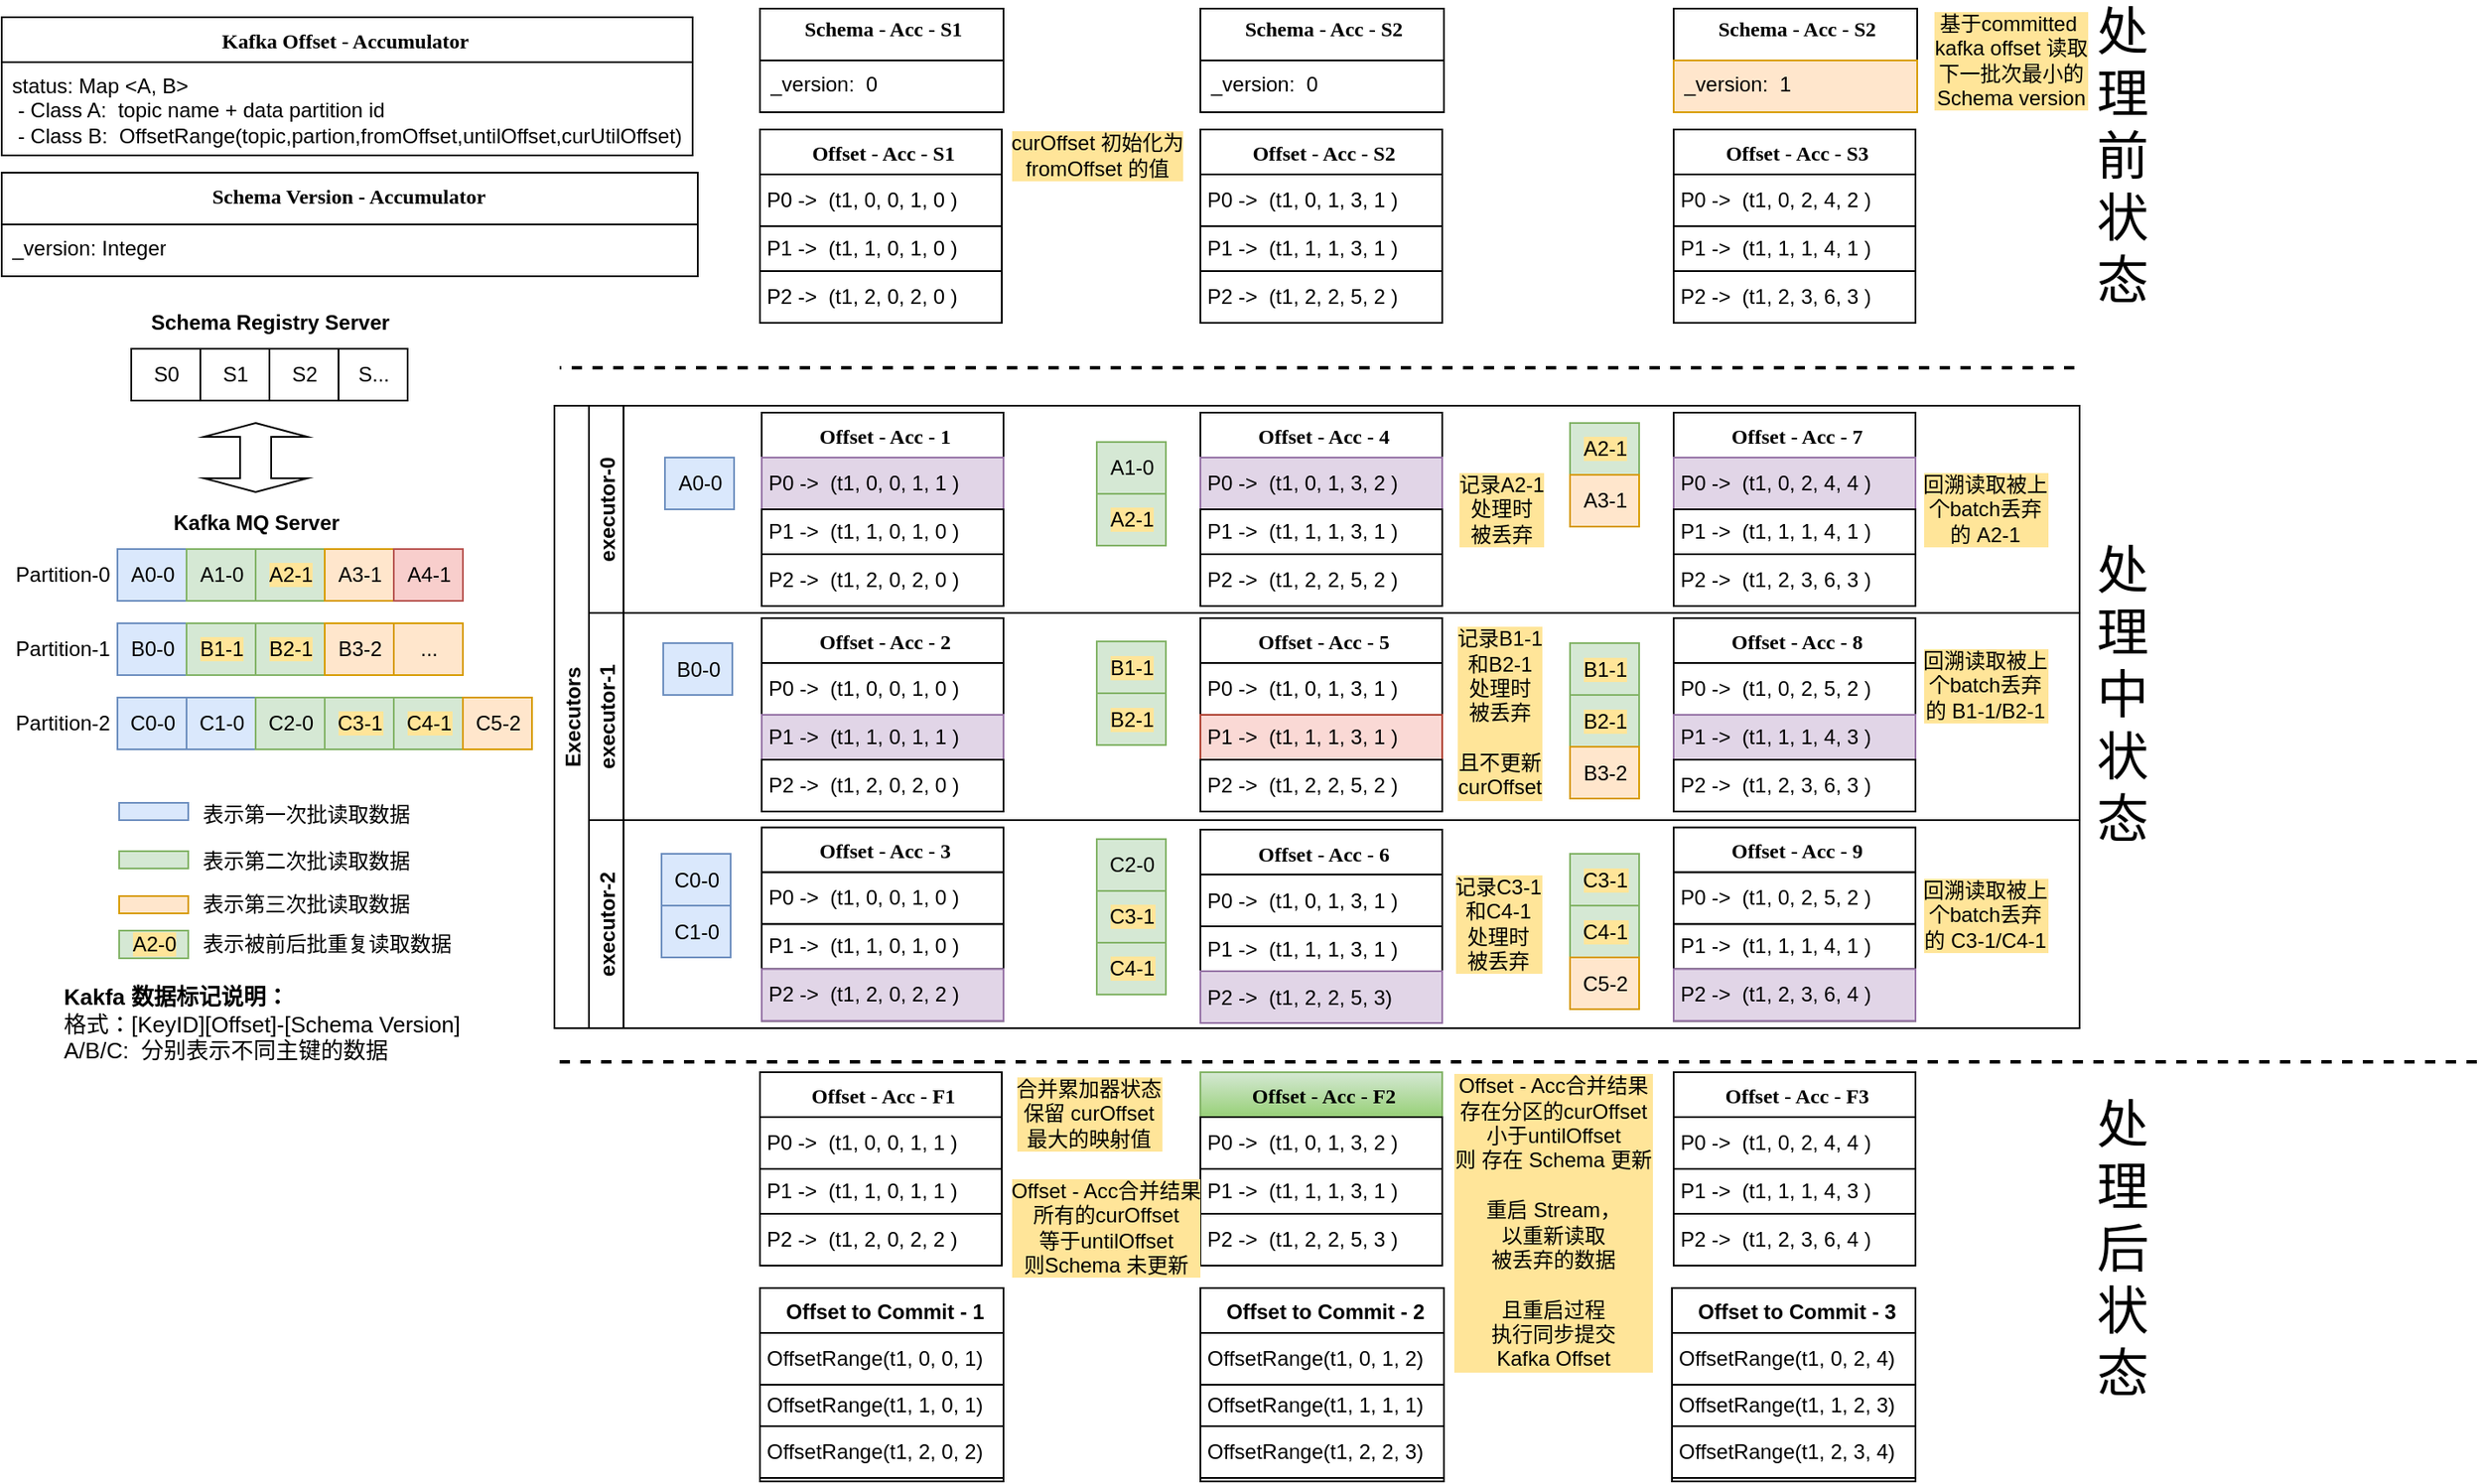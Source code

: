 <mxfile version="16.5.1" type="device" pages="2"><diagram id="5ocdp0FzaTxb-PTWv1yQ" name="Schema更新处理"><mxGraphModel dx="1606" dy="928" grid="1" gridSize="10" guides="1" tooltips="1" connect="1" arrows="1" fold="1" page="1" pageScale="1" pageWidth="827" pageHeight="1169" math="0" shadow="0"><root><mxCell id="b5Fm3n9SBX-jdL_2thtU-0"/><mxCell id="b5Fm3n9SBX-jdL_2thtU-1" parent="b5Fm3n9SBX-jdL_2thtU-0"/><mxCell id="gQXrNx5nqu8MtMY3SDFY-0" style="edgeStyle=orthogonalEdgeStyle;rounded=0;html=1;labelBackgroundColor=none;startArrow=none;startFill=0;startSize=8;endArrow=none;endFill=0;endSize=16;fontFamily=Verdana;fontSize=12;strokeWidth=2;jumpStyle=none;dashed=1;" parent="b5Fm3n9SBX-jdL_2thtU-1" edge="1"><mxGeometry relative="1" as="geometry"><Array as="points"><mxPoint x="447" y="348"/><mxPoint x="447" y="348"/></Array><mxPoint x="1297" y="348" as="sourcePoint"/><mxPoint x="420" y="348" as="targetPoint"/></mxGeometry></mxCell><mxCell id="mlOhpG7Z-_KJHm8C-Lyb-30" value="Offset - Acc - S1" style="swimlane;html=1;fontStyle=1;align=center;verticalAlign=top;childLayout=stackLayout;horizontal=1;startSize=26;horizontalStack=0;resizeParent=1;resizeLast=0;collapsible=1;marginBottom=0;swimlaneFillColor=#ffffff;rounded=0;shadow=0;comic=0;labelBackgroundColor=none;strokeWidth=1;fillColor=none;fontFamily=Verdana;fontSize=12;container=0;spacingLeft=2;" parent="b5Fm3n9SBX-jdL_2thtU-1" vertex="1"><mxGeometry x="536" y="210" width="140" height="112" as="geometry"/></mxCell><mxCell id="OTSnvxfyWlgcQ8VwlEtJ-8" value="P0 -&amp;gt;&amp;nbsp; (t1, 0, 0, 1, 0 )" style="html=1;align=left;spacingLeft=2;" parent="mlOhpG7Z-_KJHm8C-Lyb-30" vertex="1"><mxGeometry y="26" width="140" height="30" as="geometry"/></mxCell><mxCell id="OTSnvxfyWlgcQ8VwlEtJ-13" value="P1 -&amp;gt;&amp;nbsp; (t1, 1, 0, 1, 0 )" style="html=1;align=left;spacingLeft=2;" parent="mlOhpG7Z-_KJHm8C-Lyb-30" vertex="1"><mxGeometry y="56" width="140" height="26" as="geometry"/></mxCell><mxCell id="OTSnvxfyWlgcQ8VwlEtJ-17" value="P2 -&amp;gt;&amp;nbsp; (t1, 2, 0, 2, 0 )" style="html=1;align=left;spacingLeft=2;" parent="mlOhpG7Z-_KJHm8C-Lyb-30" vertex="1"><mxGeometry y="82" width="140" height="30" as="geometry"/></mxCell><mxCell id="DzIgFlqcV9VdSFUW0Czi-43" value="Executors" style="swimlane;childLayout=stackLayout;resizeParent=1;resizeParentMax=0;horizontal=0;startSize=20;horizontalStack=0;fillColor=none;" parent="b5Fm3n9SBX-jdL_2thtU-1" vertex="1"><mxGeometry x="417" y="370" width="883" height="360.5" as="geometry"/></mxCell><mxCell id="DzIgFlqcV9VdSFUW0Czi-44" value="executor-0" style="swimlane;startSize=20;horizontal=0;fillColor=none;" parent="DzIgFlqcV9VdSFUW0Czi-43" vertex="1"><mxGeometry x="20" width="863" height="120" as="geometry"/></mxCell><mxCell id="DzIgFlqcV9VdSFUW0Czi-88" value="A0-0" style="html=1;fillColor=#dae8fc;strokeColor=#6c8ebf;container=0;" parent="DzIgFlqcV9VdSFUW0Czi-44" vertex="1"><mxGeometry x="44" y="30" width="40" height="30" as="geometry"/></mxCell><mxCell id="DzIgFlqcV9VdSFUW0Czi-140" value="Offset - Acc - 1" style="swimlane;html=1;fontStyle=1;align=center;verticalAlign=top;childLayout=stackLayout;horizontal=1;startSize=26;horizontalStack=0;resizeParent=1;resizeLast=0;collapsible=1;marginBottom=0;swimlaneFillColor=#ffffff;rounded=0;shadow=0;comic=0;labelBackgroundColor=none;strokeWidth=1;fillColor=none;fontFamily=Verdana;fontSize=12;container=0;spacingLeft=2;" parent="DzIgFlqcV9VdSFUW0Czi-44" vertex="1"><mxGeometry x="100" y="4" width="140" height="112" as="geometry"/></mxCell><mxCell id="DzIgFlqcV9VdSFUW0Czi-141" value="P0 -&amp;gt;&amp;nbsp; (t1, 0, 0, 1, 1 )" style="html=1;align=left;spacingLeft=2;fillColor=#e1d5e7;strokeColor=#9673a6;" parent="DzIgFlqcV9VdSFUW0Czi-140" vertex="1"><mxGeometry y="26" width="140" height="30" as="geometry"/></mxCell><mxCell id="DzIgFlqcV9VdSFUW0Czi-142" value="P1 -&amp;gt;&amp;nbsp; (t1, 1, 0, 1, 0 )" style="html=1;align=left;spacingLeft=2;" parent="DzIgFlqcV9VdSFUW0Czi-140" vertex="1"><mxGeometry y="56" width="140" height="26" as="geometry"/></mxCell><mxCell id="DzIgFlqcV9VdSFUW0Czi-143" value="P2 -&amp;gt;&amp;nbsp; (t1, 2, 0, 2, 0 )" style="html=1;align=left;spacingLeft=2;" parent="DzIgFlqcV9VdSFUW0Czi-140" vertex="1"><mxGeometry y="82" width="140" height="30" as="geometry"/></mxCell><mxCell id="DzIgFlqcV9VdSFUW0Czi-160" value="Offset - Acc - 4" style="swimlane;html=1;fontStyle=1;align=center;verticalAlign=top;childLayout=stackLayout;horizontal=1;startSize=26;horizontalStack=0;resizeParent=1;resizeLast=0;collapsible=1;marginBottom=0;swimlaneFillColor=#ffffff;rounded=0;shadow=0;comic=0;labelBackgroundColor=none;strokeWidth=1;fillColor=none;fontFamily=Verdana;fontSize=12;container=0;spacingLeft=2;" parent="DzIgFlqcV9VdSFUW0Czi-44" vertex="1"><mxGeometry x="354" y="4" width="140" height="112" as="geometry"/></mxCell><mxCell id="DzIgFlqcV9VdSFUW0Czi-161" value="P0 -&amp;gt;&amp;nbsp; (t1, 0, 1, 3, 2 )" style="html=1;align=left;spacingLeft=2;fillColor=#e1d5e7;strokeColor=#9673a6;" parent="DzIgFlqcV9VdSFUW0Czi-160" vertex="1"><mxGeometry y="26" width="140" height="30" as="geometry"/></mxCell><mxCell id="DzIgFlqcV9VdSFUW0Czi-162" value="P1 -&amp;gt;&amp;nbsp; (t1, 1, 1, 3, 1 )" style="html=1;align=left;spacingLeft=2;" parent="DzIgFlqcV9VdSFUW0Czi-160" vertex="1"><mxGeometry y="56" width="140" height="26" as="geometry"/></mxCell><mxCell id="DzIgFlqcV9VdSFUW0Czi-163" value="P2 -&amp;gt;&amp;nbsp; (t1, 2, 2, 5, 2 )" style="html=1;align=left;spacingLeft=2;" parent="DzIgFlqcV9VdSFUW0Czi-160" vertex="1"><mxGeometry y="82" width="140" height="30" as="geometry"/></mxCell><mxCell id="DzIgFlqcV9VdSFUW0Czi-222" value="" style="group" parent="DzIgFlqcV9VdSFUW0Czi-44" vertex="1" connectable="0"><mxGeometry x="568" y="4" width="200" height="112" as="geometry"/></mxCell><mxCell id="DzIgFlqcV9VdSFUW0Czi-196" value="Offset - Acc - 7" style="swimlane;html=1;fontStyle=1;align=center;verticalAlign=top;childLayout=stackLayout;horizontal=1;startSize=26;horizontalStack=0;resizeParent=1;resizeLast=0;collapsible=1;marginBottom=0;swimlaneFillColor=#ffffff;rounded=0;shadow=0;comic=0;labelBackgroundColor=none;strokeWidth=1;fillColor=none;fontFamily=Verdana;fontSize=12;container=0;spacingLeft=2;" parent="DzIgFlqcV9VdSFUW0Czi-222" vertex="1"><mxGeometry x="60" width="140" height="112" as="geometry"/></mxCell><mxCell id="DzIgFlqcV9VdSFUW0Czi-197" value="P0 -&amp;gt;&amp;nbsp; (t1, 0, 2, 4, 4 )" style="html=1;align=left;spacingLeft=2;fillColor=#e1d5e7;strokeColor=#9673a6;" parent="DzIgFlqcV9VdSFUW0Czi-196" vertex="1"><mxGeometry y="26" width="140" height="30" as="geometry"/></mxCell><mxCell id="DzIgFlqcV9VdSFUW0Czi-198" value="P1 -&amp;gt;&amp;nbsp; (t1, 1, 1, 4, 1 )" style="html=1;align=left;spacingLeft=2;" parent="DzIgFlqcV9VdSFUW0Czi-196" vertex="1"><mxGeometry y="56" width="140" height="26" as="geometry"/></mxCell><mxCell id="DzIgFlqcV9VdSFUW0Czi-199" value="P2 -&amp;gt;&amp;nbsp; (t1, 2, 3, 6, 3 )" style="html=1;align=left;spacingLeft=2;" parent="DzIgFlqcV9VdSFUW0Czi-196" vertex="1"><mxGeometry y="82" width="140" height="30" as="geometry"/></mxCell><mxCell id="DzIgFlqcV9VdSFUW0Czi-219" value="" style="group" parent="DzIgFlqcV9VdSFUW0Czi-222" vertex="1" connectable="0"><mxGeometry y="6" width="40" height="90" as="geometry"/></mxCell><mxCell id="DzIgFlqcV9VdSFUW0Czi-187" value="&lt;font style=&quot;background-color: rgb(255 , 229 , 153)&quot;&gt;A2-1&lt;/font&gt;" style="html=1;fillColor=#d5e8d4;strokeColor=#82b366;container=0;" parent="DzIgFlqcV9VdSFUW0Czi-219" vertex="1"><mxGeometry width="40" height="30" as="geometry"/></mxCell><mxCell id="DzIgFlqcV9VdSFUW0Czi-188" value="A3-1" style="html=1;fillColor=#ffe6cc;strokeColor=#d79b00;container=0;" parent="DzIgFlqcV9VdSFUW0Czi-219" vertex="1"><mxGeometry y="30" width="40" height="30" as="geometry"/></mxCell><mxCell id="DzIgFlqcV9VdSFUW0Czi-229" value="" style="group" parent="DzIgFlqcV9VdSFUW0Czi-44" vertex="1" connectable="0"><mxGeometry x="294" y="21" width="40" height="60" as="geometry"/></mxCell><mxCell id="DzIgFlqcV9VdSFUW0Czi-97" value="&lt;span style=&quot;background-color: rgb(255 , 229 , 153)&quot;&gt;A2-1&lt;/span&gt;" style="html=1;fillColor=#d5e8d4;strokeColor=#82b366;container=0;" parent="DzIgFlqcV9VdSFUW0Czi-229" vertex="1"><mxGeometry y="30" width="40" height="30" as="geometry"/></mxCell><mxCell id="DzIgFlqcV9VdSFUW0Czi-96" value="A1-0" style="html=1;fillColor=#d5e8d4;strokeColor=#82b366;container=0;" parent="DzIgFlqcV9VdSFUW0Czi-229" vertex="1"><mxGeometry width="40" height="30" as="geometry"/></mxCell><mxCell id="PK1tvayPF9wqC8KwzPi--1" value="回溯读取被上&lt;br&gt;个batch丢弃&lt;br&gt;的 A2-1" style="text;html=1;resizable=0;autosize=1;align=center;verticalAlign=middle;points=[];fillColor=none;strokeColor=none;rounded=0;labelBackgroundColor=#FFE599;fontColor=#000000;" parent="DzIgFlqcV9VdSFUW0Czi-44" vertex="1"><mxGeometry x="763" y="35" width="90" height="50" as="geometry"/></mxCell><mxCell id="DsY0fR3izPl2Gcp8M97b-0" value="记录A2-1 &lt;br&gt;处理时&lt;br&gt;被丢弃&lt;br&gt;" style="text;html=1;resizable=0;autosize=1;align=center;verticalAlign=middle;points=[];fillColor=none;strokeColor=none;rounded=0;labelBackgroundColor=#FFE599;fontColor=#000000;" vertex="1" parent="DzIgFlqcV9VdSFUW0Czi-44"><mxGeometry x="498" y="35" width="60" height="50" as="geometry"/></mxCell><mxCell id="DzIgFlqcV9VdSFUW0Czi-45" value="executor-1" style="swimlane;startSize=20;horizontal=0;fillColor=none;" parent="DzIgFlqcV9VdSFUW0Czi-43" vertex="1"><mxGeometry x="20" y="120" width="863" height="120" as="geometry"/></mxCell><mxCell id="DzIgFlqcV9VdSFUW0Czi-89" value="B0-0" style="html=1;fillColor=#dae8fc;strokeColor=#6c8ebf;container=0;" parent="DzIgFlqcV9VdSFUW0Czi-45" vertex="1"><mxGeometry x="43" y="17.5" width="40" height="30" as="geometry"/></mxCell><mxCell id="DzIgFlqcV9VdSFUW0Czi-144" value="Offset - Acc - 2" style="swimlane;html=1;fontStyle=1;align=center;verticalAlign=top;childLayout=stackLayout;horizontal=1;startSize=26;horizontalStack=0;resizeParent=1;resizeLast=0;collapsible=1;marginBottom=0;swimlaneFillColor=#ffffff;rounded=0;shadow=0;comic=0;labelBackgroundColor=none;strokeWidth=1;fillColor=none;fontFamily=Verdana;fontSize=12;container=0;spacingLeft=2;" parent="DzIgFlqcV9VdSFUW0Czi-45" vertex="1"><mxGeometry x="100" y="3" width="140" height="112" as="geometry"/></mxCell><mxCell id="DzIgFlqcV9VdSFUW0Czi-145" value="P0 -&amp;gt;&amp;nbsp; (t1, 0, 0, 1, 0 )" style="html=1;align=left;spacingLeft=2;" parent="DzIgFlqcV9VdSFUW0Czi-144" vertex="1"><mxGeometry y="26" width="140" height="30" as="geometry"/></mxCell><mxCell id="DzIgFlqcV9VdSFUW0Czi-146" value="P1 -&amp;gt;&amp;nbsp; (t1, 1, 0, 1, 1 )" style="html=1;align=left;spacingLeft=2;fillColor=#e1d5e7;strokeColor=#9673a6;" parent="DzIgFlqcV9VdSFUW0Czi-144" vertex="1"><mxGeometry y="56" width="140" height="26" as="geometry"/></mxCell><mxCell id="DzIgFlqcV9VdSFUW0Czi-147" value="P2 -&amp;gt;&amp;nbsp; (t1, 2, 0, 2, 0 )" style="html=1;align=left;spacingLeft=2;" parent="DzIgFlqcV9VdSFUW0Czi-144" vertex="1"><mxGeometry y="82" width="140" height="30" as="geometry"/></mxCell><mxCell id="DzIgFlqcV9VdSFUW0Czi-164" value="Offset - Acc - 5" style="swimlane;html=1;fontStyle=1;align=center;verticalAlign=top;childLayout=stackLayout;horizontal=1;startSize=26;horizontalStack=0;resizeParent=1;resizeLast=0;collapsible=1;marginBottom=0;swimlaneFillColor=#ffffff;rounded=0;shadow=0;comic=0;labelBackgroundColor=none;strokeWidth=1;fillColor=none;fontFamily=Verdana;fontSize=12;container=0;spacingLeft=2;" parent="DzIgFlqcV9VdSFUW0Czi-45" vertex="1"><mxGeometry x="354" y="3" width="140" height="112" as="geometry"/></mxCell><mxCell id="DzIgFlqcV9VdSFUW0Czi-165" value="P0 -&amp;gt;&amp;nbsp; (t1, 0, 1, 3, 1 )" style="html=1;align=left;spacingLeft=2;" parent="DzIgFlqcV9VdSFUW0Czi-164" vertex="1"><mxGeometry y="26" width="140" height="30" as="geometry"/></mxCell><mxCell id="DzIgFlqcV9VdSFUW0Czi-166" value="P1 -&amp;gt;&amp;nbsp; (t1, 1, 1, 3, 1 )" style="html=1;align=left;spacingLeft=2;fillColor=#fad9d5;strokeColor=#ae4132;" parent="DzIgFlqcV9VdSFUW0Czi-164" vertex="1"><mxGeometry y="56" width="140" height="26" as="geometry"/></mxCell><mxCell id="DzIgFlqcV9VdSFUW0Czi-167" value="P2 -&amp;gt;&amp;nbsp; (t1, 2, 2, 5, 2 )" style="html=1;align=left;spacingLeft=2;" parent="DzIgFlqcV9VdSFUW0Czi-164" vertex="1"><mxGeometry y="82" width="140" height="30" as="geometry"/></mxCell><mxCell id="DzIgFlqcV9VdSFUW0Czi-223" value="" style="group" parent="DzIgFlqcV9VdSFUW0Czi-45" vertex="1" connectable="0"><mxGeometry x="568" y="3" width="200" height="112" as="geometry"/></mxCell><mxCell id="DzIgFlqcV9VdSFUW0Czi-200" value="Offset - Acc - 8" style="swimlane;html=1;fontStyle=1;align=center;verticalAlign=top;childLayout=stackLayout;horizontal=1;startSize=26;horizontalStack=0;resizeParent=1;resizeLast=0;collapsible=1;marginBottom=0;swimlaneFillColor=#ffffff;rounded=0;shadow=0;comic=0;labelBackgroundColor=none;strokeWidth=1;fillColor=none;fontFamily=Verdana;fontSize=12;container=0;spacingLeft=2;" parent="DzIgFlqcV9VdSFUW0Czi-223" vertex="1"><mxGeometry x="60" width="140" height="112" as="geometry"/></mxCell><mxCell id="DzIgFlqcV9VdSFUW0Czi-201" value="P0 -&amp;gt;&amp;nbsp; (t1, 0, 2, 5, 2 )" style="html=1;align=left;spacingLeft=2;" parent="DzIgFlqcV9VdSFUW0Czi-200" vertex="1"><mxGeometry y="26" width="140" height="30" as="geometry"/></mxCell><mxCell id="DzIgFlqcV9VdSFUW0Czi-202" value="P1 -&amp;gt;&amp;nbsp; (t1, 1, 1, 4, 3 )" style="html=1;align=left;spacingLeft=2;fillColor=#e1d5e7;strokeColor=#9673a6;" parent="DzIgFlqcV9VdSFUW0Czi-200" vertex="1"><mxGeometry y="56" width="140" height="26" as="geometry"/></mxCell><mxCell id="DzIgFlqcV9VdSFUW0Czi-203" value="P2 -&amp;gt;&amp;nbsp; (t1, 2, 3, 6, 3 )" style="html=1;align=left;spacingLeft=2;" parent="DzIgFlqcV9VdSFUW0Czi-200" vertex="1"><mxGeometry y="82" width="140" height="30" as="geometry"/></mxCell><mxCell id="DzIgFlqcV9VdSFUW0Czi-220" value="" style="group" parent="DzIgFlqcV9VdSFUW0Czi-223" vertex="1" connectable="0"><mxGeometry y="14.5" width="40" height="90" as="geometry"/></mxCell><mxCell id="DzIgFlqcV9VdSFUW0Czi-190" value="&lt;span style=&quot;background-color: rgb(255 , 229 , 153)&quot;&gt;B1-1&lt;/span&gt;" style="html=1;fillColor=#d5e8d4;strokeColor=#82b366;container=0;" parent="DzIgFlqcV9VdSFUW0Czi-220" vertex="1"><mxGeometry width="40" height="30" as="geometry"/></mxCell><mxCell id="DzIgFlqcV9VdSFUW0Czi-191" value="&lt;span style=&quot;background-color: rgb(255 , 229 , 153)&quot;&gt;B2-1&lt;/span&gt;" style="html=1;fillColor=#d5e8d4;strokeColor=#82b366;container=0;" parent="DzIgFlqcV9VdSFUW0Czi-220" vertex="1"><mxGeometry y="30" width="40" height="30" as="geometry"/></mxCell><mxCell id="DzIgFlqcV9VdSFUW0Czi-192" value="B3-2" style="html=1;fillColor=#ffe6cc;strokeColor=#d79b00;container=0;" parent="DzIgFlqcV9VdSFUW0Czi-220" vertex="1"><mxGeometry y="60" width="40" height="30" as="geometry"/></mxCell><mxCell id="DzIgFlqcV9VdSFUW0Czi-226" value="" style="group" parent="DzIgFlqcV9VdSFUW0Czi-45" vertex="1" connectable="0"><mxGeometry x="294" y="16.5" width="40" height="60" as="geometry"/></mxCell><mxCell id="DzIgFlqcV9VdSFUW0Czi-107" value="&lt;span style=&quot;background-color: rgb(255 , 229 , 153)&quot;&gt;B1-1&lt;/span&gt;" style="html=1;fillColor=#d5e8d4;strokeColor=#82b366;container=0;" parent="DzIgFlqcV9VdSFUW0Czi-226" vertex="1"><mxGeometry width="40" height="30" as="geometry"/></mxCell><mxCell id="DzIgFlqcV9VdSFUW0Czi-108" value="&lt;span style=&quot;background-color: rgb(255 , 229 , 153)&quot;&gt;B2-1&lt;/span&gt;" style="html=1;fillColor=#d5e8d4;strokeColor=#82b366;container=0;" parent="DzIgFlqcV9VdSFUW0Czi-226" vertex="1"><mxGeometry y="30" width="40" height="30" as="geometry"/></mxCell><mxCell id="PK1tvayPF9wqC8KwzPi--0" value="记录B1-1&lt;br&gt;和B2-1 &lt;br&gt;处理时&lt;br&gt;被丢弃&lt;br&gt;&lt;br&gt;且不更新&lt;br&gt;curOffset" style="text;html=1;resizable=0;autosize=1;align=center;verticalAlign=middle;points=[];fillColor=none;strokeColor=none;rounded=0;labelBackgroundColor=#FFE599;fontColor=#000000;" parent="DzIgFlqcV9VdSFUW0Czi-45" vertex="1"><mxGeometry x="497" y="7.5" width="60" height="100" as="geometry"/></mxCell><mxCell id="PK1tvayPF9wqC8KwzPi--3" value="回溯读取被上&lt;br&gt;个batch丢弃&lt;br&gt;的 B1-1/B2-1" style="text;html=1;resizable=0;autosize=1;align=center;verticalAlign=middle;points=[];fillColor=none;strokeColor=none;rounded=0;labelBackgroundColor=#FFE599;fontColor=#000000;" parent="DzIgFlqcV9VdSFUW0Czi-45" vertex="1"><mxGeometry x="763" y="16.5" width="90" height="50" as="geometry"/></mxCell><mxCell id="DzIgFlqcV9VdSFUW0Czi-46" value="executor-2" style="swimlane;startSize=20;horizontal=0;fillColor=none;" parent="DzIgFlqcV9VdSFUW0Czi-43" vertex="1"><mxGeometry x="20" y="240" width="863" height="120.5" as="geometry"/></mxCell><mxCell id="DzIgFlqcV9VdSFUW0Czi-90" value="C0-0" style="html=1;fillColor=#dae8fc;strokeColor=#6c8ebf;container=0;" parent="DzIgFlqcV9VdSFUW0Czi-46" vertex="1"><mxGeometry x="42" y="19.5" width="40" height="30" as="geometry"/></mxCell><mxCell id="DzIgFlqcV9VdSFUW0Czi-91" value="C1-0" style="html=1;fillColor=#dae8fc;strokeColor=#6c8ebf;container=0;" parent="DzIgFlqcV9VdSFUW0Czi-46" vertex="1"><mxGeometry x="42" y="49.5" width="40" height="30" as="geometry"/></mxCell><mxCell id="DzIgFlqcV9VdSFUW0Czi-148" value="Offset - Acc - 3" style="swimlane;html=1;fontStyle=1;align=center;verticalAlign=top;childLayout=stackLayout;horizontal=1;startSize=26;horizontalStack=0;resizeParent=1;resizeLast=0;collapsible=1;marginBottom=0;swimlaneFillColor=#ffffff;rounded=0;shadow=0;comic=0;labelBackgroundColor=none;strokeWidth=1;fillColor=none;fontFamily=Verdana;fontSize=12;container=0;spacingLeft=2;" parent="DzIgFlqcV9VdSFUW0Czi-46" vertex="1"><mxGeometry x="100" y="4.25" width="140" height="112" as="geometry"/></mxCell><mxCell id="DzIgFlqcV9VdSFUW0Czi-149" value="P0 -&amp;gt;&amp;nbsp; (t1, 0, 0, 1, 0 )" style="html=1;align=left;spacingLeft=2;" parent="DzIgFlqcV9VdSFUW0Czi-148" vertex="1"><mxGeometry y="26" width="140" height="30" as="geometry"/></mxCell><mxCell id="DzIgFlqcV9VdSFUW0Czi-150" value="P1 -&amp;gt;&amp;nbsp; (t1, 1, 0, 1, 0 )" style="html=1;align=left;spacingLeft=2;" parent="DzIgFlqcV9VdSFUW0Czi-148" vertex="1"><mxGeometry y="56" width="140" height="26" as="geometry"/></mxCell><mxCell id="DzIgFlqcV9VdSFUW0Czi-151" value="P2 -&amp;gt;&amp;nbsp; (t1, 2, 0, 2, 2 )" style="html=1;align=left;spacingLeft=2;fillColor=#e1d5e7;strokeColor=#9673a6;" parent="DzIgFlqcV9VdSFUW0Czi-148" vertex="1"><mxGeometry y="82" width="140" height="30" as="geometry"/></mxCell><mxCell id="DzIgFlqcV9VdSFUW0Czi-168" value="Offset - Acc - 6" style="swimlane;html=1;fontStyle=1;align=center;verticalAlign=top;childLayout=stackLayout;horizontal=1;startSize=26;horizontalStack=0;resizeParent=1;resizeLast=0;collapsible=1;marginBottom=0;swimlaneFillColor=#ffffff;rounded=0;shadow=0;comic=0;labelBackgroundColor=none;strokeWidth=1;fillColor=none;fontFamily=Verdana;fontSize=12;container=0;spacingLeft=2;" parent="DzIgFlqcV9VdSFUW0Czi-46" vertex="1"><mxGeometry x="354" y="5.5" width="140" height="112" as="geometry"/></mxCell><mxCell id="DzIgFlqcV9VdSFUW0Czi-169" value="P0 -&amp;gt;&amp;nbsp; (t1, 0, 1, 3, 1 )" style="html=1;align=left;spacingLeft=2;" parent="DzIgFlqcV9VdSFUW0Czi-168" vertex="1"><mxGeometry y="26" width="140" height="30" as="geometry"/></mxCell><mxCell id="DzIgFlqcV9VdSFUW0Czi-170" value="P1 -&amp;gt;&amp;nbsp; (t1, 1, 1, 3, 1 )" style="html=1;align=left;spacingLeft=2;" parent="DzIgFlqcV9VdSFUW0Czi-168" vertex="1"><mxGeometry y="56" width="140" height="26" as="geometry"/></mxCell><mxCell id="DzIgFlqcV9VdSFUW0Czi-171" value="P2 -&amp;gt;&amp;nbsp; (t1, 2, 2, 5, 3)" style="html=1;align=left;spacingLeft=2;fillColor=#e1d5e7;strokeColor=#9673a6;" parent="DzIgFlqcV9VdSFUW0Czi-168" vertex="1"><mxGeometry y="82" width="140" height="30" as="geometry"/></mxCell><mxCell id="DzIgFlqcV9VdSFUW0Czi-224" value="" style="group" parent="DzIgFlqcV9VdSFUW0Czi-46" vertex="1" connectable="0"><mxGeometry x="568" y="4.25" width="200" height="112" as="geometry"/></mxCell><mxCell id="DzIgFlqcV9VdSFUW0Czi-204" value="Offset - Acc - 9" style="swimlane;html=1;fontStyle=1;align=center;verticalAlign=top;childLayout=stackLayout;horizontal=1;startSize=26;horizontalStack=0;resizeParent=1;resizeLast=0;collapsible=1;marginBottom=0;swimlaneFillColor=#ffffff;rounded=0;shadow=0;comic=0;labelBackgroundColor=none;strokeWidth=1;fillColor=none;fontFamily=Verdana;fontSize=12;container=0;spacingLeft=2;" parent="DzIgFlqcV9VdSFUW0Czi-224" vertex="1"><mxGeometry x="60" width="140" height="112" as="geometry"/></mxCell><mxCell id="DzIgFlqcV9VdSFUW0Czi-205" value="P0 -&amp;gt;&amp;nbsp; (t1, 0, 2, 5, 2 )" style="html=1;align=left;spacingLeft=2;" parent="DzIgFlqcV9VdSFUW0Czi-204" vertex="1"><mxGeometry y="26" width="140" height="30" as="geometry"/></mxCell><mxCell id="DzIgFlqcV9VdSFUW0Czi-206" value="P1 -&amp;gt;&amp;nbsp; (t1, 1, 1, 4, 1 )" style="html=1;align=left;spacingLeft=2;" parent="DzIgFlqcV9VdSFUW0Czi-204" vertex="1"><mxGeometry y="56" width="140" height="26" as="geometry"/></mxCell><mxCell id="DzIgFlqcV9VdSFUW0Czi-207" value="P2 -&amp;gt;&amp;nbsp; (t1, 2, 3, 6, 4 )" style="html=1;align=left;spacingLeft=2;fillColor=#e1d5e7;strokeColor=#9673a6;" parent="DzIgFlqcV9VdSFUW0Czi-204" vertex="1"><mxGeometry y="82" width="140" height="30" as="geometry"/></mxCell><mxCell id="DzIgFlqcV9VdSFUW0Czi-221" value="" style="group" parent="DzIgFlqcV9VdSFUW0Czi-224" vertex="1" connectable="0"><mxGeometry y="15.25" width="40" height="90" as="geometry"/></mxCell><mxCell id="DzIgFlqcV9VdSFUW0Czi-193" value="&lt;span style=&quot;background-color: rgb(255 , 229 , 153)&quot;&gt;C3-1&lt;/span&gt;" style="html=1;fillColor=#d5e8d4;strokeColor=#82b366;container=0;" parent="DzIgFlqcV9VdSFUW0Czi-221" vertex="1"><mxGeometry width="40" height="30" as="geometry"/></mxCell><mxCell id="DzIgFlqcV9VdSFUW0Czi-194" value="&lt;span style=&quot;background-color: rgb(255 , 229 , 153)&quot;&gt;C4-1&lt;/span&gt;" style="html=1;fillColor=#d5e8d4;strokeColor=#82b366;container=0;" parent="DzIgFlqcV9VdSFUW0Czi-221" vertex="1"><mxGeometry y="30" width="40" height="30" as="geometry"/></mxCell><mxCell id="DzIgFlqcV9VdSFUW0Czi-195" value="C5-2" style="html=1;fillColor=#ffe6cc;strokeColor=#d79b00;container=0;" parent="DzIgFlqcV9VdSFUW0Czi-221" vertex="1"><mxGeometry y="60" width="40" height="30" as="geometry"/></mxCell><mxCell id="DzIgFlqcV9VdSFUW0Czi-227" value="" style="group" parent="DzIgFlqcV9VdSFUW0Czi-46" vertex="1" connectable="0"><mxGeometry x="294" y="11" width="40" height="90" as="geometry"/></mxCell><mxCell id="DzIgFlqcV9VdSFUW0Czi-113" value="C2-0" style="html=1;fillColor=#d5e8d4;strokeColor=#82b366;container=0;" parent="DzIgFlqcV9VdSFUW0Czi-227" vertex="1"><mxGeometry width="40" height="30" as="geometry"/></mxCell><mxCell id="DzIgFlqcV9VdSFUW0Czi-114" value="&lt;span style=&quot;background-color: rgb(255 , 229 , 153)&quot;&gt;C3-1&lt;/span&gt;" style="html=1;fillColor=#d5e8d4;strokeColor=#82b366;container=0;" parent="DzIgFlqcV9VdSFUW0Czi-227" vertex="1"><mxGeometry y="30" width="40" height="30" as="geometry"/></mxCell><mxCell id="DzIgFlqcV9VdSFUW0Czi-115" value="&lt;span style=&quot;background-color: rgb(255 , 229 , 153)&quot;&gt;C4-1&lt;/span&gt;" style="html=1;fillColor=#d5e8d4;strokeColor=#82b366;container=0;" parent="DzIgFlqcV9VdSFUW0Czi-227" vertex="1"><mxGeometry y="60" width="40" height="30" as="geometry"/></mxCell><mxCell id="PK1tvayPF9wqC8KwzPi--4" value="回溯读取被上&lt;br&gt;个batch丢弃&lt;br&gt;的 C3-1/C4-1" style="text;html=1;resizable=0;autosize=1;align=center;verticalAlign=middle;points=[];fillColor=none;strokeColor=none;rounded=0;labelBackgroundColor=#FFE599;fontColor=#000000;" parent="DzIgFlqcV9VdSFUW0Czi-46" vertex="1"><mxGeometry x="763" y="30" width="90" height="50" as="geometry"/></mxCell><mxCell id="DsY0fR3izPl2Gcp8M97b-1" value="记录C3-1&lt;br&gt;和C4-1&lt;br&gt;处理时&lt;br&gt;被丢弃" style="text;html=1;resizable=0;autosize=1;align=center;verticalAlign=middle;points=[];fillColor=none;strokeColor=none;rounded=0;labelBackgroundColor=#FFE599;fontColor=#000000;" vertex="1" parent="DzIgFlqcV9VdSFUW0Czi-46"><mxGeometry x="491" y="30.25" width="70" height="60" as="geometry"/></mxCell><mxCell id="DzIgFlqcV9VdSFUW0Czi-128" value="&lt;span style=&quot;font-family: &amp;#34;helvetica&amp;#34; ; text-align: left&quot;&gt;Offset to Commit - 1&lt;/span&gt;" style="swimlane;html=1;fontStyle=1;align=center;verticalAlign=top;childLayout=stackLayout;horizontal=1;startSize=26;horizontalStack=0;resizeParent=1;resizeLast=0;collapsible=1;marginBottom=0;swimlaneFillColor=#ffffff;rounded=0;shadow=0;comic=0;labelBackgroundColor=none;strokeWidth=1;fillColor=none;fontFamily=Verdana;fontSize=12;container=0;spacingLeft=2;" parent="b5Fm3n9SBX-jdL_2thtU-1" vertex="1"><mxGeometry x="536" y="881" width="141" height="112" as="geometry"/></mxCell><mxCell id="DzIgFlqcV9VdSFUW0Czi-129" value="&lt;span style=&quot;font-family: &amp;#34;helvetica&amp;#34;&quot;&gt;OffsetRange&lt;/span&gt;(t1, 0, 0, 1)" style="html=1;align=left;spacingLeft=2;" parent="DzIgFlqcV9VdSFUW0Czi-128" vertex="1"><mxGeometry y="26" width="141" height="30" as="geometry"/></mxCell><mxCell id="DzIgFlqcV9VdSFUW0Czi-130" value="&lt;span style=&quot;font-family: &amp;#34;helvetica&amp;#34;&quot;&gt;OffsetRange&lt;/span&gt;(t1, 1, 0, 1)" style="html=1;align=left;spacingLeft=2;" parent="DzIgFlqcV9VdSFUW0Czi-128" vertex="1"><mxGeometry y="56" width="141" height="24" as="geometry"/></mxCell><mxCell id="DzIgFlqcV9VdSFUW0Czi-131" value="&lt;span style=&quot;font-family: &amp;#34;helvetica&amp;#34;&quot;&gt;OffsetRange&lt;/span&gt;(t1, 2, 0, 2)" style="html=1;align=left;spacingLeft=2;" parent="DzIgFlqcV9VdSFUW0Czi-128" vertex="1"><mxGeometry y="80" width="141" height="30" as="geometry"/></mxCell><mxCell id="DzIgFlqcV9VdSFUW0Czi-152" value="Offset - Acc - F1" style="swimlane;html=1;fontStyle=1;align=center;verticalAlign=top;childLayout=stackLayout;horizontal=1;startSize=26;horizontalStack=0;resizeParent=1;resizeLast=0;collapsible=1;marginBottom=0;swimlaneFillColor=#ffffff;rounded=0;shadow=0;comic=0;labelBackgroundColor=none;strokeWidth=1;fillColor=none;fontFamily=Verdana;fontSize=12;container=0;spacingLeft=2;" parent="b5Fm3n9SBX-jdL_2thtU-1" vertex="1"><mxGeometry x="536" y="756" width="140" height="112" as="geometry"/></mxCell><mxCell id="DzIgFlqcV9VdSFUW0Czi-153" value="P0 -&amp;gt;&amp;nbsp; (t1, 0, 0, 1, 1 )" style="html=1;align=left;spacingLeft=2;" parent="DzIgFlqcV9VdSFUW0Czi-152" vertex="1"><mxGeometry y="26" width="140" height="30" as="geometry"/></mxCell><mxCell id="DzIgFlqcV9VdSFUW0Czi-154" value="P1 -&amp;gt;&amp;nbsp; (t1, 1, 0, 1, 1 )" style="html=1;align=left;spacingLeft=2;" parent="DzIgFlqcV9VdSFUW0Czi-152" vertex="1"><mxGeometry y="56" width="140" height="26" as="geometry"/></mxCell><mxCell id="DzIgFlqcV9VdSFUW0Czi-155" value="P2 -&amp;gt;&amp;nbsp; (t1, 2, 0, 2, 2 )" style="html=1;align=left;spacingLeft=2;" parent="DzIgFlqcV9VdSFUW0Czi-152" vertex="1"><mxGeometry y="82" width="140" height="30" as="geometry"/></mxCell><mxCell id="DzIgFlqcV9VdSFUW0Czi-156" value="Offset - Acc - S2" style="swimlane;html=1;fontStyle=1;align=center;verticalAlign=top;childLayout=stackLayout;horizontal=1;startSize=26;horizontalStack=0;resizeParent=1;resizeLast=0;collapsible=1;marginBottom=0;swimlaneFillColor=#ffffff;rounded=0;shadow=0;comic=0;labelBackgroundColor=none;strokeWidth=1;fillColor=none;fontFamily=Verdana;fontSize=12;container=0;spacingLeft=2;" parent="b5Fm3n9SBX-jdL_2thtU-1" vertex="1"><mxGeometry x="791" y="210" width="140" height="112" as="geometry"/></mxCell><mxCell id="DzIgFlqcV9VdSFUW0Czi-157" value="P0 -&amp;gt;&amp;nbsp; (t1, 0, 1, 3, 1 )" style="html=1;align=left;spacingLeft=2;" parent="DzIgFlqcV9VdSFUW0Czi-156" vertex="1"><mxGeometry y="26" width="140" height="30" as="geometry"/></mxCell><mxCell id="DzIgFlqcV9VdSFUW0Czi-158" value="P1 -&amp;gt;&amp;nbsp; (t1, 1, 1, 3, 1 )" style="html=1;align=left;spacingLeft=2;" parent="DzIgFlqcV9VdSFUW0Czi-156" vertex="1"><mxGeometry y="56" width="140" height="26" as="geometry"/></mxCell><mxCell id="DzIgFlqcV9VdSFUW0Czi-159" value="P2 -&amp;gt;&amp;nbsp; (t1, 2, 2, 5, 2 )" style="html=1;align=left;spacingLeft=2;" parent="DzIgFlqcV9VdSFUW0Czi-156" vertex="1"><mxGeometry y="82" width="140" height="30" as="geometry"/></mxCell><mxCell id="DzIgFlqcV9VdSFUW0Czi-172" value="Offset - Acc - F2" style="swimlane;html=1;fontStyle=1;align=center;verticalAlign=top;childLayout=stackLayout;horizontal=1;startSize=26;horizontalStack=0;resizeParent=1;resizeLast=0;collapsible=1;marginBottom=0;swimlaneFillColor=#ffffff;rounded=0;shadow=0;comic=0;labelBackgroundColor=none;strokeWidth=1;fillColor=#d5e8d4;fontFamily=Verdana;fontSize=12;container=0;spacingLeft=2;strokeColor=#82b366;gradientColor=#97d077;" parent="b5Fm3n9SBX-jdL_2thtU-1" vertex="1"><mxGeometry x="791" y="756" width="140" height="112" as="geometry"/></mxCell><mxCell id="DzIgFlqcV9VdSFUW0Czi-173" value="P0 -&amp;gt;&amp;nbsp; (t1, 0, 1, 3, 2 )" style="html=1;align=left;spacingLeft=2;" parent="DzIgFlqcV9VdSFUW0Czi-172" vertex="1"><mxGeometry y="26" width="140" height="30" as="geometry"/></mxCell><mxCell id="DzIgFlqcV9VdSFUW0Czi-174" value="P1 -&amp;gt;&amp;nbsp; (t1, 1, 1, 3, 1 )" style="html=1;align=left;spacingLeft=2;" parent="DzIgFlqcV9VdSFUW0Czi-172" vertex="1"><mxGeometry y="56" width="140" height="26" as="geometry"/></mxCell><mxCell id="DzIgFlqcV9VdSFUW0Czi-175" value="P2 -&amp;gt;&amp;nbsp; (t1, 2, 2, 5, 3 )" style="html=1;align=left;spacingLeft=2;" parent="DzIgFlqcV9VdSFUW0Czi-172" vertex="1"><mxGeometry y="82" width="140" height="30" as="geometry"/></mxCell><mxCell id="DzIgFlqcV9VdSFUW0Czi-176" value="&lt;span style=&quot;font-family: &amp;#34;helvetica&amp;#34; ; text-align: left&quot;&gt;Offset to Commit - 2&lt;/span&gt;" style="swimlane;html=1;fontStyle=1;align=center;verticalAlign=top;childLayout=stackLayout;horizontal=1;startSize=26;horizontalStack=0;resizeParent=1;resizeLast=0;collapsible=1;marginBottom=0;swimlaneFillColor=#ffffff;rounded=0;shadow=0;comic=0;labelBackgroundColor=none;strokeWidth=1;fillColor=none;fontFamily=Verdana;fontSize=12;container=0;spacingLeft=2;" parent="b5Fm3n9SBX-jdL_2thtU-1" vertex="1"><mxGeometry x="791" y="881" width="141" height="112" as="geometry"/></mxCell><mxCell id="DzIgFlqcV9VdSFUW0Czi-177" value="&lt;span style=&quot;font-family: &amp;#34;helvetica&amp;#34;&quot;&gt;OffsetRange&lt;/span&gt;(t1, 0, 1, 2)" style="html=1;align=left;spacingLeft=2;" parent="DzIgFlqcV9VdSFUW0Czi-176" vertex="1"><mxGeometry y="26" width="141" height="30" as="geometry"/></mxCell><mxCell id="DzIgFlqcV9VdSFUW0Czi-178" value="&lt;span style=&quot;font-family: &amp;#34;helvetica&amp;#34;&quot;&gt;OffsetRange&lt;/span&gt;(t1, 1, 1, 1)" style="html=1;align=left;spacingLeft=2;" parent="DzIgFlqcV9VdSFUW0Czi-176" vertex="1"><mxGeometry y="56" width="141" height="24" as="geometry"/></mxCell><mxCell id="DzIgFlqcV9VdSFUW0Czi-179" value="&lt;span style=&quot;font-family: &amp;#34;helvetica&amp;#34;&quot;&gt;OffsetRange&lt;/span&gt;(t1, 2, 2, 3)" style="html=1;align=left;spacingLeft=2;" parent="DzIgFlqcV9VdSFUW0Czi-176" vertex="1"><mxGeometry y="80" width="141" height="30" as="geometry"/></mxCell><mxCell id="DzIgFlqcV9VdSFUW0Czi-180" value="Offset - Acc - S3" style="swimlane;html=1;fontStyle=1;align=center;verticalAlign=top;childLayout=stackLayout;horizontal=1;startSize=26;horizontalStack=0;resizeParent=1;resizeLast=0;collapsible=1;marginBottom=0;swimlaneFillColor=#ffffff;rounded=0;shadow=0;comic=0;labelBackgroundColor=none;strokeWidth=1;fillColor=none;fontFamily=Verdana;fontSize=12;container=0;spacingLeft=2;" parent="b5Fm3n9SBX-jdL_2thtU-1" vertex="1"><mxGeometry x="1065" y="210" width="140" height="112" as="geometry"/></mxCell><mxCell id="DzIgFlqcV9VdSFUW0Czi-181" value="P0 -&amp;gt;&amp;nbsp; (t1, 0, 2, 4, 2 )" style="html=1;align=left;spacingLeft=2;" parent="DzIgFlqcV9VdSFUW0Czi-180" vertex="1"><mxGeometry y="26" width="140" height="30" as="geometry"/></mxCell><mxCell id="DzIgFlqcV9VdSFUW0Czi-182" value="P1 -&amp;gt;&amp;nbsp; (t1, 1, 1, 4, 1 )" style="html=1;align=left;spacingLeft=2;" parent="DzIgFlqcV9VdSFUW0Czi-180" vertex="1"><mxGeometry y="56" width="140" height="26" as="geometry"/></mxCell><mxCell id="DzIgFlqcV9VdSFUW0Czi-183" value="P2 -&amp;gt;&amp;nbsp; (t1, 2, 3, 6, 3 )" style="html=1;align=left;spacingLeft=2;" parent="DzIgFlqcV9VdSFUW0Czi-180" vertex="1"><mxGeometry y="82" width="140" height="30" as="geometry"/></mxCell><mxCell id="DzIgFlqcV9VdSFUW0Czi-209" value="Offset - Acc - F3" style="swimlane;html=1;fontStyle=1;align=center;verticalAlign=top;childLayout=stackLayout;horizontal=1;startSize=26;horizontalStack=0;resizeParent=1;resizeLast=0;collapsible=1;marginBottom=0;swimlaneFillColor=#ffffff;rounded=0;shadow=0;comic=0;labelBackgroundColor=none;strokeWidth=1;fillColor=none;fontFamily=Verdana;fontSize=12;container=0;spacingLeft=2;" parent="b5Fm3n9SBX-jdL_2thtU-1" vertex="1"><mxGeometry x="1065" y="756" width="140" height="112" as="geometry"/></mxCell><mxCell id="DzIgFlqcV9VdSFUW0Czi-210" value="P0 -&amp;gt;&amp;nbsp; (t1, 0, 2, 4, 4 )" style="html=1;align=left;spacingLeft=2;" parent="DzIgFlqcV9VdSFUW0Czi-209" vertex="1"><mxGeometry y="26" width="140" height="30" as="geometry"/></mxCell><mxCell id="DzIgFlqcV9VdSFUW0Czi-211" value="P1 -&amp;gt;&amp;nbsp; (t1, 1, 1, 4, 3 )" style="html=1;align=left;spacingLeft=2;" parent="DzIgFlqcV9VdSFUW0Czi-209" vertex="1"><mxGeometry y="56" width="140" height="26" as="geometry"/></mxCell><mxCell id="DzIgFlqcV9VdSFUW0Czi-212" value="P2 -&amp;gt;&amp;nbsp; (t1, 2, 3, 6, 4 )" style="html=1;align=left;spacingLeft=2;" parent="DzIgFlqcV9VdSFUW0Czi-209" vertex="1"><mxGeometry y="82" width="140" height="30" as="geometry"/></mxCell><mxCell id="DzIgFlqcV9VdSFUW0Czi-213" value="&lt;span style=&quot;font-family: &amp;#34;helvetica&amp;#34; ; text-align: left&quot;&gt;Offset to Commit - 3&lt;/span&gt;" style="swimlane;html=1;fontStyle=1;align=center;verticalAlign=top;childLayout=stackLayout;horizontal=1;startSize=26;horizontalStack=0;resizeParent=1;resizeLast=0;collapsible=1;marginBottom=0;swimlaneFillColor=#ffffff;rounded=0;shadow=0;comic=0;labelBackgroundColor=none;strokeWidth=1;fillColor=none;fontFamily=Verdana;fontSize=12;container=0;spacingLeft=2;" parent="b5Fm3n9SBX-jdL_2thtU-1" vertex="1"><mxGeometry x="1064" y="881" width="141" height="112" as="geometry"/></mxCell><mxCell id="DzIgFlqcV9VdSFUW0Czi-214" value="&lt;span style=&quot;font-family: &amp;#34;helvetica&amp;#34;&quot;&gt;OffsetRange&lt;/span&gt;(t1, 0, 2, 4)" style="html=1;align=left;spacingLeft=2;" parent="DzIgFlqcV9VdSFUW0Czi-213" vertex="1"><mxGeometry y="26" width="141" height="30" as="geometry"/></mxCell><mxCell id="DzIgFlqcV9VdSFUW0Czi-215" value="&lt;span style=&quot;font-family: &amp;#34;helvetica&amp;#34;&quot;&gt;OffsetRange&lt;/span&gt;(t1, 1, 2, 3)" style="html=1;align=left;spacingLeft=2;" parent="DzIgFlqcV9VdSFUW0Czi-213" vertex="1"><mxGeometry y="56" width="141" height="24" as="geometry"/></mxCell><mxCell id="DzIgFlqcV9VdSFUW0Czi-216" value="&lt;span style=&quot;font-family: &amp;#34;helvetica&amp;#34;&quot;&gt;OffsetRange&lt;/span&gt;(t1, 2, 3, 4)" style="html=1;align=left;spacingLeft=2;" parent="DzIgFlqcV9VdSFUW0Czi-213" vertex="1"><mxGeometry y="80" width="141" height="30" as="geometry"/></mxCell><mxCell id="DzIgFlqcV9VdSFUW0Czi-231" value="Offset - Acc合并结果&lt;br&gt;存在分区的curOffset &lt;br&gt;小于untilOffset &lt;br&gt;则 存在 Schema 更新&lt;br&gt;&lt;br&gt;重启 Stream，&lt;br&gt;以重新读取&lt;br&gt;被丢弃的数据&lt;br&gt;&lt;br&gt;且重启过程&lt;br&gt;执行同步提交&lt;br&gt;Kafka Offset" style="text;html=1;resizable=0;autosize=1;align=center;verticalAlign=middle;points=[];fillColor=none;strokeColor=none;rounded=0;labelBackgroundColor=#FFE599;fontColor=#000000;" parent="b5Fm3n9SBX-jdL_2thtU-1" vertex="1"><mxGeometry x="930" y="758" width="130" height="170" as="geometry"/></mxCell><mxCell id="DzIgFlqcV9VdSFUW0Czi-232" value="合并累加器状态&lt;br&gt;保留 curOffset&lt;br&gt;最大的映射值" style="text;html=1;resizable=0;autosize=1;align=center;verticalAlign=middle;points=[];fillColor=none;strokeColor=none;rounded=0;labelBackgroundColor=#FFE599;fontColor=#000000;" parent="b5Fm3n9SBX-jdL_2thtU-1" vertex="1"><mxGeometry x="676" y="755" width="100" height="50" as="geometry"/></mxCell><mxCell id="OTSnvxfyWlgcQ8VwlEtJ-0" value="Kafka Offset - Accumulator&amp;nbsp;" style="swimlane;html=1;fontStyle=1;align=center;verticalAlign=top;childLayout=stackLayout;horizontal=1;startSize=26;horizontalStack=0;resizeParent=1;resizeLast=0;collapsible=1;marginBottom=0;swimlaneFillColor=#ffffff;rounded=0;shadow=0;comic=0;labelBackgroundColor=none;strokeWidth=1;fillColor=none;fontFamily=Verdana;fontSize=12;container=1;" parent="b5Fm3n9SBX-jdL_2thtU-1" vertex="1"><mxGeometry x="97" y="145" width="400" height="80" as="geometry"/></mxCell><mxCell id="OTSnvxfyWlgcQ8VwlEtJ-1" value="status: Map &amp;lt;A, B&amp;gt;&lt;br&gt;&amp;nbsp;- Class A:&amp;nbsp; topic name + data partition id&lt;br&gt;&amp;nbsp;- Class B:&amp;nbsp; OffsetRange(topic,partion,fromOffset,untilOffset,curUtilOffset)" style="text;html=1;strokeColor=none;fillColor=none;align=left;verticalAlign=top;spacingLeft=4;spacingRight=4;whiteSpace=wrap;overflow=hidden;rotatable=0;points=[[0,0.5],[1,0.5]];portConstraint=eastwest;" parent="OTSnvxfyWlgcQ8VwlEtJ-0" vertex="1"><mxGeometry y="26" width="400" height="54" as="geometry"/></mxCell><mxCell id="DzIgFlqcV9VdSFUW0Czi-233" value="Schema Version - Accumulator&amp;nbsp;" style="swimlane;html=1;fontStyle=1;align=center;verticalAlign=top;childLayout=stackLayout;horizontal=1;startSize=30;horizontalStack=0;resizeParent=1;resizeLast=0;collapsible=1;marginBottom=0;swimlaneFillColor=#ffffff;rounded=0;shadow=0;comic=0;labelBackgroundColor=none;strokeWidth=1;fillColor=none;fontFamily=Verdana;fontSize=12;container=0;" parent="b5Fm3n9SBX-jdL_2thtU-1" vertex="1"><mxGeometry x="97" y="235" width="403" height="60" as="geometry"/></mxCell><mxCell id="DzIgFlqcV9VdSFUW0Czi-234" value="_version: Integer" style="text;html=1;strokeColor=none;fillColor=none;align=left;verticalAlign=top;spacingLeft=4;spacingRight=4;whiteSpace=wrap;overflow=hidden;rotatable=0;points=[[0,0.5],[1,0.5]];portConstraint=eastwest;" parent="DzIgFlqcV9VdSFUW0Czi-233" vertex="1"><mxGeometry y="30" width="403" height="30" as="geometry"/></mxCell><mxCell id="DzIgFlqcV9VdSFUW0Czi-237" value="Schema - Acc - S1" style="swimlane;html=1;fontStyle=1;align=center;verticalAlign=top;childLayout=stackLayout;horizontal=1;startSize=30;horizontalStack=0;resizeParent=1;resizeLast=0;collapsible=1;marginBottom=0;swimlaneFillColor=#ffffff;rounded=0;shadow=0;comic=0;labelBackgroundColor=none;strokeWidth=1;fillColor=none;fontFamily=Verdana;fontSize=12;container=0;spacing=0;" parent="b5Fm3n9SBX-jdL_2thtU-1" vertex="1"><mxGeometry x="536" y="140" width="141" height="60" as="geometry"/></mxCell><mxCell id="DzIgFlqcV9VdSFUW0Czi-238" value="_version:&amp;nbsp; 0" style="text;html=1;strokeColor=none;fillColor=none;align=left;verticalAlign=top;spacingLeft=4;spacingRight=4;whiteSpace=wrap;overflow=hidden;rotatable=0;points=[[0,0.5],[1,0.5]];portConstraint=eastwest;" parent="DzIgFlqcV9VdSFUW0Czi-237" vertex="1"><mxGeometry y="30" width="141" height="30" as="geometry"/></mxCell><mxCell id="DzIgFlqcV9VdSFUW0Czi-249" value="Schema - Acc - S2" style="swimlane;html=1;fontStyle=1;align=center;verticalAlign=top;childLayout=stackLayout;horizontal=1;startSize=30;horizontalStack=0;resizeParent=1;resizeLast=0;collapsible=1;marginBottom=0;swimlaneFillColor=#ffffff;rounded=0;shadow=0;comic=0;labelBackgroundColor=none;strokeWidth=1;fillColor=none;fontFamily=Verdana;fontSize=12;container=0;spacing=0;" parent="b5Fm3n9SBX-jdL_2thtU-1" vertex="1"><mxGeometry x="791" y="140" width="141" height="60" as="geometry"/></mxCell><mxCell id="DzIgFlqcV9VdSFUW0Czi-250" value="_version:&amp;nbsp; 0" style="text;html=1;strokeColor=none;fillColor=none;align=left;verticalAlign=top;spacingLeft=4;spacingRight=4;whiteSpace=wrap;overflow=hidden;rotatable=0;points=[[0,0.5],[1,0.5]];portConstraint=eastwest;" parent="DzIgFlqcV9VdSFUW0Czi-249" vertex="1"><mxGeometry y="30" width="141" height="30" as="geometry"/></mxCell><mxCell id="DzIgFlqcV9VdSFUW0Czi-251" value="Schema - Acc - S2" style="swimlane;html=1;fontStyle=1;align=center;verticalAlign=top;childLayout=stackLayout;horizontal=1;startSize=30;horizontalStack=0;resizeParent=1;resizeLast=0;collapsible=1;marginBottom=0;swimlaneFillColor=#ffffff;rounded=0;shadow=0;comic=0;labelBackgroundColor=none;strokeWidth=1;fillColor=none;fontFamily=Verdana;fontSize=12;container=0;spacing=0;" parent="b5Fm3n9SBX-jdL_2thtU-1" vertex="1"><mxGeometry x="1065" y="140" width="141" height="60" as="geometry"/></mxCell><mxCell id="DzIgFlqcV9VdSFUW0Czi-252" value="_version:&amp;nbsp; 1" style="text;html=1;strokeColor=#d79b00;fillColor=#ffe6cc;align=left;verticalAlign=top;spacingLeft=4;spacingRight=4;whiteSpace=wrap;overflow=hidden;rotatable=0;points=[[0,0.5],[1,0.5]];portConstraint=eastwest;" parent="DzIgFlqcV9VdSFUW0Czi-251" vertex="1"><mxGeometry y="30" width="141" height="30" as="geometry"/></mxCell><mxCell id="DzIgFlqcV9VdSFUW0Czi-255" style="edgeStyle=orthogonalEdgeStyle;rounded=0;html=1;labelBackgroundColor=none;startArrow=none;startFill=0;startSize=8;endArrow=none;endFill=0;endSize=16;fontFamily=Verdana;fontSize=12;strokeWidth=2;jumpStyle=none;dashed=1;" parent="b5Fm3n9SBX-jdL_2thtU-1" edge="1"><mxGeometry relative="1" as="geometry"><Array as="points"><mxPoint x="457" y="750"/><mxPoint x="457" y="750"/></Array><mxPoint x="1530" y="750" as="sourcePoint"/><mxPoint x="420" y="750" as="targetPoint"/></mxGeometry></mxCell><mxCell id="DzIgFlqcV9VdSFUW0Czi-258" value="处理前状态" style="whiteSpace=wrap;html=1;align=center;labelBackgroundColor=none;fontSize=30;fontColor=#000000;fillColor=none;strokeColor=none;" parent="b5Fm3n9SBX-jdL_2thtU-1" vertex="1"><mxGeometry x="1310" y="155" width="30" height="140" as="geometry"/></mxCell><mxCell id="DzIgFlqcV9VdSFUW0Czi-262" value="处理中状态" style="whiteSpace=wrap;html=1;align=center;labelBackgroundColor=none;fontSize=30;fontColor=#000000;fillColor=none;strokeColor=none;" parent="b5Fm3n9SBX-jdL_2thtU-1" vertex="1"><mxGeometry x="1310" y="467" width="30" height="140" as="geometry"/></mxCell><mxCell id="DzIgFlqcV9VdSFUW0Czi-263" value="处理后状态" style="whiteSpace=wrap;html=1;align=center;labelBackgroundColor=none;fontSize=30;fontColor=#000000;fillColor=none;strokeColor=none;" parent="b5Fm3n9SBX-jdL_2thtU-1" vertex="1"><mxGeometry x="1310" y="788" width="30" height="140" as="geometry"/></mxCell><mxCell id="DzIgFlqcV9VdSFUW0Czi-265" value="curOffset 初始化为&lt;br&gt;fromOffset 的值" style="text;html=1;resizable=0;autosize=1;align=center;verticalAlign=middle;points=[];fillColor=none;strokeColor=none;rounded=0;labelBackgroundColor=#FFE599;fontColor=#000000;" parent="b5Fm3n9SBX-jdL_2thtU-1" vertex="1"><mxGeometry x="671" y="210" width="120" height="30" as="geometry"/></mxCell><mxCell id="PK1tvayPF9wqC8KwzPi--6" value="" style="group" parent="b5Fm3n9SBX-jdL_2thtU-1" vertex="1" connectable="0"><mxGeometry x="100" y="307" width="304" height="460" as="geometry"/></mxCell><mxCell id="DzIgFlqcV9VdSFUW0Czi-102" value="" style="shape=doubleArrow;direction=south;whiteSpace=wrap;html=1;fillColor=none;container=0;" parent="PK1tvayPF9wqC8KwzPi--6" vertex="1"><mxGeometry x="114" y="73" width="60" height="40" as="geometry"/></mxCell><mxCell id="DzIgFlqcV9VdSFUW0Czi-184" value="&lt;font style=&quot;background-color: rgb(255 , 229 , 153)&quot;&gt;A2-0&lt;/font&gt;" style="html=1;fillColor=#d5e8d4;strokeColor=#82b366;container=0;" parent="PK1tvayPF9wqC8KwzPi--6" vertex="1"><mxGeometry x="65" y="367" width="40" height="16" as="geometry"/></mxCell><mxCell id="gQXrNx5nqu8MtMY3SDFY-20" value="Schema Registry Server" style="html=1;strokeColor=none;fillColor=none;container=0;fontStyle=1" parent="PK1tvayPF9wqC8KwzPi--6" vertex="1"><mxGeometry x="72" width="160" height="30" as="geometry"/></mxCell><mxCell id="gQXrNx5nqu8MtMY3SDFY-13" value="S0" style="html=1;container=0;" parent="PK1tvayPF9wqC8KwzPi--6" vertex="1"><mxGeometry x="72" y="30" width="40" height="30" as="geometry"/></mxCell><mxCell id="gQXrNx5nqu8MtMY3SDFY-14" value="S1" style="html=1;container=0;" parent="PK1tvayPF9wqC8KwzPi--6" vertex="1"><mxGeometry x="112" y="30" width="40" height="30" as="geometry"/></mxCell><mxCell id="gQXrNx5nqu8MtMY3SDFY-15" value="S2" style="html=1;container=0;" parent="PK1tvayPF9wqC8KwzPi--6" vertex="1"><mxGeometry x="152" y="30" width="40" height="30" as="geometry"/></mxCell><mxCell id="gQXrNx5nqu8MtMY3SDFY-16" value="S..." style="html=1;container=0;" parent="PK1tvayPF9wqC8KwzPi--6" vertex="1"><mxGeometry x="192" y="30" width="40" height="30" as="geometry"/></mxCell><mxCell id="DzIgFlqcV9VdSFUW0Czi-8" value="表示第一次批读取数据" style="html=1;strokeColor=none;fillColor=none;container=0;" parent="PK1tvayPF9wqC8KwzPi--6" vertex="1"><mxGeometry x="141" y="285" width="64" height="30" as="geometry"/></mxCell><mxCell id="DzIgFlqcV9VdSFUW0Czi-30" value="" style="html=1;fillColor=#dae8fc;strokeColor=#6c8ebf;container=0;" parent="PK1tvayPF9wqC8KwzPi--6" vertex="1"><mxGeometry x="65" y="293" width="40" height="10" as="geometry"/></mxCell><mxCell id="DzIgFlqcV9VdSFUW0Czi-31" value="表示第二次批读取数据" style="html=1;strokeColor=none;fillColor=none;container=0;" parent="PK1tvayPF9wqC8KwzPi--6" vertex="1"><mxGeometry x="141" y="312" width="64" height="30" as="geometry"/></mxCell><mxCell id="DzIgFlqcV9VdSFUW0Czi-33" value="表示第三次批读取数据" style="html=1;strokeColor=none;fillColor=none;container=0;" parent="PK1tvayPF9wqC8KwzPi--6" vertex="1"><mxGeometry x="141" y="337" width="64" height="30" as="geometry"/></mxCell><mxCell id="DzIgFlqcV9VdSFUW0Czi-36" value="" style="html=1;fillColor=#d5e8d4;strokeColor=#82b366;container=0;" parent="PK1tvayPF9wqC8KwzPi--6" vertex="1"><mxGeometry x="65" y="321" width="40" height="10" as="geometry"/></mxCell><mxCell id="DzIgFlqcV9VdSFUW0Czi-37" value="" style="html=1;fillColor=#ffe6cc;strokeColor=#d79b00;container=0;" parent="PK1tvayPF9wqC8KwzPi--6" vertex="1"><mxGeometry x="65" y="347" width="40" height="10" as="geometry"/></mxCell><mxCell id="gQXrNx5nqu8MtMY3SDFY-29" value="Kafka MQ Server" style="html=1;strokeColor=none;fillColor=none;container=0;fontStyle=1" parent="PK1tvayPF9wqC8KwzPi--6" vertex="1"><mxGeometry x="64" y="116" width="160" height="30" as="geometry"/></mxCell><mxCell id="Vtl73zXp70huTto7Ux1f-8" value="A0-0" style="html=1;fillColor=#dae8fc;strokeColor=#6c8ebf;container=0;" parent="PK1tvayPF9wqC8KwzPi--6" vertex="1"><mxGeometry x="64" y="146" width="40" height="30" as="geometry"/></mxCell><mxCell id="gQXrNx5nqu8MtMY3SDFY-3" value="A1-0" style="html=1;fillColor=#d5e8d4;strokeColor=#82b366;container=0;" parent="PK1tvayPF9wqC8KwzPi--6" vertex="1"><mxGeometry x="104" y="146" width="40" height="30" as="geometry"/></mxCell><mxCell id="gQXrNx5nqu8MtMY3SDFY-4" value="&lt;font style=&quot;background-color: rgb(255 , 229 , 153)&quot;&gt;A2-1&lt;/font&gt;" style="html=1;fillColor=#d5e8d4;strokeColor=#82b366;container=0;" parent="PK1tvayPF9wqC8KwzPi--6" vertex="1"><mxGeometry x="144" y="146" width="40" height="30" as="geometry"/></mxCell><mxCell id="gQXrNx5nqu8MtMY3SDFY-5" value="B0-0" style="html=1;fillColor=#dae8fc;strokeColor=#6c8ebf;container=0;" parent="PK1tvayPF9wqC8KwzPi--6" vertex="1"><mxGeometry x="64" y="189" width="40" height="30" as="geometry"/></mxCell><mxCell id="gQXrNx5nqu8MtMY3SDFY-6" value="&lt;span style=&quot;background-color: rgb(255 , 229 , 153)&quot;&gt;B1-1&lt;/span&gt;" style="html=1;fillColor=#d5e8d4;strokeColor=#82b366;container=0;" parent="PK1tvayPF9wqC8KwzPi--6" vertex="1"><mxGeometry x="104" y="189" width="40" height="30" as="geometry"/></mxCell><mxCell id="gQXrNx5nqu8MtMY3SDFY-7" value="&lt;span style=&quot;background-color: rgb(255 , 229 , 153)&quot;&gt;B2-1&lt;/span&gt;" style="html=1;fillColor=#d5e8d4;strokeColor=#82b366;container=0;" parent="PK1tvayPF9wqC8KwzPi--6" vertex="1"><mxGeometry x="144" y="189" width="40" height="30" as="geometry"/></mxCell><mxCell id="gQXrNx5nqu8MtMY3SDFY-8" value="C0-0" style="html=1;fillColor=#dae8fc;strokeColor=#6c8ebf;container=0;" parent="PK1tvayPF9wqC8KwzPi--6" vertex="1"><mxGeometry x="64" y="232" width="40" height="30" as="geometry"/></mxCell><mxCell id="gQXrNx5nqu8MtMY3SDFY-9" value="C1-0" style="html=1;fillColor=#dae8fc;strokeColor=#6c8ebf;container=0;" parent="PK1tvayPF9wqC8KwzPi--6" vertex="1"><mxGeometry x="104" y="232" width="40" height="30" as="geometry"/></mxCell><mxCell id="gQXrNx5nqu8MtMY3SDFY-10" value="C2-0" style="html=1;fillColor=#d5e8d4;strokeColor=#82b366;container=0;" parent="PK1tvayPF9wqC8KwzPi--6" vertex="1"><mxGeometry x="144" y="232" width="40" height="30" as="geometry"/></mxCell><mxCell id="gQXrNx5nqu8MtMY3SDFY-11" value="A3-1" style="html=1;fillColor=#ffe6cc;strokeColor=#d79b00;container=0;" parent="PK1tvayPF9wqC8KwzPi--6" vertex="1"><mxGeometry x="184" y="146" width="40" height="30" as="geometry"/></mxCell><mxCell id="gQXrNx5nqu8MtMY3SDFY-12" value="&lt;span style=&quot;background-color: rgb(255 , 229 , 153)&quot;&gt;C3-1&lt;/span&gt;" style="html=1;fillColor=#d5e8d4;strokeColor=#82b366;container=0;" parent="PK1tvayPF9wqC8KwzPi--6" vertex="1"><mxGeometry x="184" y="232" width="40" height="30" as="geometry"/></mxCell><mxCell id="PhV42ysz0icN5duRPgqZ-22" value="Partition-0" style="html=1;strokeColor=none;fillColor=none;container=0;" parent="PK1tvayPF9wqC8KwzPi--6" vertex="1"><mxGeometry y="146" width="64" height="30" as="geometry"/></mxCell><mxCell id="PhV42ysz0icN5duRPgqZ-23" value="Partition-1" style="html=1;strokeColor=none;fillColor=none;container=0;" parent="PK1tvayPF9wqC8KwzPi--6" vertex="1"><mxGeometry y="189" width="64" height="30" as="geometry"/></mxCell><mxCell id="PhV42ysz0icN5duRPgqZ-24" value="Partition-2" style="html=1;strokeColor=none;fillColor=none;container=0;" parent="PK1tvayPF9wqC8KwzPi--6" vertex="1"><mxGeometry y="232" width="64" height="30" as="geometry"/></mxCell><mxCell id="PhV42ysz0icN5duRPgqZ-26" value="B3-2" style="html=1;fillColor=#ffe6cc;strokeColor=#d79b00;container=0;" parent="PK1tvayPF9wqC8KwzPi--6" vertex="1"><mxGeometry x="184" y="189" width="40" height="30" as="geometry"/></mxCell><mxCell id="DzIgFlqcV9VdSFUW0Czi-3" value="&lt;span style=&quot;background-color: rgb(255 , 229 , 153)&quot;&gt;C4-1&lt;/span&gt;" style="html=1;fillColor=#d5e8d4;strokeColor=#82b366;container=0;" parent="PK1tvayPF9wqC8KwzPi--6" vertex="1"><mxGeometry x="224" y="232" width="40" height="30" as="geometry"/></mxCell><mxCell id="DzIgFlqcV9VdSFUW0Czi-4" value="C5-2" style="html=1;fillColor=#ffe6cc;strokeColor=#d79b00;container=0;" parent="PK1tvayPF9wqC8KwzPi--6" vertex="1"><mxGeometry x="264" y="232" width="40" height="30" as="geometry"/></mxCell><mxCell id="DzIgFlqcV9VdSFUW0Czi-5" value="A4-1" style="html=1;fillColor=#f8cecc;strokeColor=#b85450;container=0;" parent="PK1tvayPF9wqC8KwzPi--6" vertex="1"><mxGeometry x="224" y="146" width="40" height="30" as="geometry"/></mxCell><mxCell id="DzIgFlqcV9VdSFUW0Czi-6" value="..." style="html=1;fillColor=#ffe6cc;strokeColor=#d79b00;container=0;" parent="PK1tvayPF9wqC8KwzPi--6" vertex="1"><mxGeometry x="224" y="189" width="40" height="30" as="geometry"/></mxCell><mxCell id="DzIgFlqcV9VdSFUW0Czi-185" value="表示被前后批重复读取数据" style="html=1;strokeColor=none;fillColor=none;container=0;" parent="PK1tvayPF9wqC8KwzPi--6" vertex="1"><mxGeometry x="153" y="360" width="64" height="30" as="geometry"/></mxCell><mxCell id="PK1tvayPF9wqC8KwzPi--5" value="&lt;b&gt;Kakfa 数据标记说明：&lt;/b&gt;&lt;br style=&quot;font-size: 13px&quot;&gt;格式：[KeyID][Offset]-[Schema Version]&lt;br style=&quot;font-size: 13px&quot;&gt;&lt;div style=&quot;font-size: 13px&quot;&gt;&lt;span style=&quot;font-size: 13px&quot;&gt;A/B/C:&amp;nbsp; 分别表示不同主键的数据&lt;/span&gt;&lt;/div&gt;" style="html=1;strokeColor=none;fillColor=none;container=0;align=left;fontSize=13;verticalAlign=top;horizontal=1;spacingTop=0;spacingLeft=1;spacing=3;" parent="PK1tvayPF9wqC8KwzPi--6" vertex="1"><mxGeometry x="28.5" y="390" width="207" height="70" as="geometry"/></mxCell><mxCell id="DsY0fR3izPl2Gcp8M97b-2" value="Offset - Acc合并结果&lt;br&gt;所有的curOffset &lt;br&gt;等于untilOffset &lt;br&gt;则Schema 未更新" style="text;html=1;resizable=0;autosize=1;align=center;verticalAlign=middle;points=[];fillColor=none;strokeColor=none;rounded=0;labelBackgroundColor=#FFE599;fontColor=#000000;" vertex="1" parent="b5Fm3n9SBX-jdL_2thtU-1"><mxGeometry x="671" y="816" width="130" height="60" as="geometry"/></mxCell><mxCell id="DsY0fR3izPl2Gcp8M97b-3" value="基于committed&amp;nbsp;&lt;br&gt;kafka offset 读取&lt;br&gt;下一批次最小的&lt;br&gt;Schema version" style="text;html=1;resizable=0;autosize=1;align=center;verticalAlign=middle;points=[];fillColor=none;strokeColor=none;rounded=0;labelBackgroundColor=#FFE599;fontColor=#000000;" vertex="1" parent="b5Fm3n9SBX-jdL_2thtU-1"><mxGeometry x="1210" y="140" width="100" height="60" as="geometry"/></mxCell></root></mxGraphModel></diagram><diagram name="Schema更新处理2" id="6133507b-19e7-1e82-6fc7-422aa6c4b21f"><mxGraphModel dx="1365" dy="789" grid="1" gridSize="10" guides="1" tooltips="1" connect="1" arrows="1" fold="1" page="1" pageScale="1" pageWidth="1100" pageHeight="850" background="none" math="0" shadow="0"><root><mxCell id="0"/><mxCell id="1" parent="0"/><mxCell id="ka11URCvSnn0Vy3y5MQ9-1" style="edgeStyle=orthogonalEdgeStyle;rounded=0;html=1;labelBackgroundColor=none;startArrow=none;startFill=0;startSize=8;endArrow=none;endFill=0;endSize=16;fontFamily=Verdana;fontSize=12;strokeWidth=2;jumpStyle=none;dashed=1;" edge="1" parent="1"><mxGeometry relative="1" as="geometry"><Array as="points"><mxPoint x="547" y="348"/><mxPoint x="547" y="348"/></Array><mxPoint x="1397" y="348" as="sourcePoint"/><mxPoint x="520" y="348" as="targetPoint"/></mxGeometry></mxCell><mxCell id="ka11URCvSnn0Vy3y5MQ9-2" value="Offset - Acc - S1" style="swimlane;html=1;fontStyle=1;align=center;verticalAlign=top;childLayout=stackLayout;horizontal=1;startSize=26;horizontalStack=0;resizeParent=1;resizeLast=0;collapsible=1;marginBottom=0;swimlaneFillColor=#ffffff;rounded=0;shadow=0;comic=0;labelBackgroundColor=none;strokeWidth=1;fillColor=none;fontFamily=Verdana;fontSize=12;container=0;spacingLeft=2;" vertex="1" parent="1"><mxGeometry x="636" y="210" width="140" height="112" as="geometry"/></mxCell><mxCell id="ka11URCvSnn0Vy3y5MQ9-3" value="P0 -&amp;gt;&amp;nbsp; (t1, 0, 0, 1, 0 )" style="html=1;align=left;spacingLeft=2;" vertex="1" parent="ka11URCvSnn0Vy3y5MQ9-2"><mxGeometry y="26" width="140" height="30" as="geometry"/></mxCell><mxCell id="ka11URCvSnn0Vy3y5MQ9-4" value="P1 -&amp;gt;&amp;nbsp; (t1, 1, 0, 1, 0 )" style="html=1;align=left;spacingLeft=2;" vertex="1" parent="ka11URCvSnn0Vy3y5MQ9-2"><mxGeometry y="56" width="140" height="26" as="geometry"/></mxCell><mxCell id="ka11URCvSnn0Vy3y5MQ9-5" value="P2 -&amp;gt;&amp;nbsp; (t1, 2, 0, 2, 0 )" style="html=1;align=left;spacingLeft=2;" vertex="1" parent="ka11URCvSnn0Vy3y5MQ9-2"><mxGeometry y="82" width="140" height="30" as="geometry"/></mxCell><mxCell id="ka11URCvSnn0Vy3y5MQ9-6" value="Executors" style="swimlane;childLayout=stackLayout;resizeParent=1;resizeParentMax=0;horizontal=0;startSize=20;horizontalStack=0;fillColor=none;" vertex="1" parent="1"><mxGeometry x="517" y="370" width="873" height="360.5" as="geometry"/></mxCell><mxCell id="ka11URCvSnn0Vy3y5MQ9-7" value="executor-0" style="swimlane;startSize=20;horizontal=0;fillColor=none;" vertex="1" parent="ka11URCvSnn0Vy3y5MQ9-6"><mxGeometry x="20" width="853" height="120" as="geometry"/></mxCell><mxCell id="ka11URCvSnn0Vy3y5MQ9-8" value="A0-0" style="html=1;fillColor=#dae8fc;strokeColor=#6c8ebf;container=0;" vertex="1" parent="ka11URCvSnn0Vy3y5MQ9-7"><mxGeometry x="44" y="30" width="40" height="30" as="geometry"/></mxCell><mxCell id="ka11URCvSnn0Vy3y5MQ9-9" value="Offset - Acc - 1" style="swimlane;html=1;fontStyle=1;align=center;verticalAlign=top;childLayout=stackLayout;horizontal=1;startSize=26;horizontalStack=0;resizeParent=1;resizeLast=0;collapsible=1;marginBottom=0;swimlaneFillColor=#ffffff;rounded=0;shadow=0;comic=0;labelBackgroundColor=none;strokeWidth=1;fillColor=none;fontFamily=Verdana;fontSize=12;container=0;spacingLeft=2;" vertex="1" parent="ka11URCvSnn0Vy3y5MQ9-7"><mxGeometry x="100" y="4" width="140" height="112" as="geometry"/></mxCell><mxCell id="ka11URCvSnn0Vy3y5MQ9-10" value="P0 -&amp;gt;&amp;nbsp; (t1, 0, 0, 1, 1 )" style="html=1;align=left;spacingLeft=2;fillColor=#e1d5e7;strokeColor=#9673a6;" vertex="1" parent="ka11URCvSnn0Vy3y5MQ9-9"><mxGeometry y="26" width="140" height="30" as="geometry"/></mxCell><mxCell id="ka11URCvSnn0Vy3y5MQ9-11" value="P1 -&amp;gt;&amp;nbsp; (t1, 1, 0, 1, 0 )" style="html=1;align=left;spacingLeft=2;" vertex="1" parent="ka11URCvSnn0Vy3y5MQ9-9"><mxGeometry y="56" width="140" height="26" as="geometry"/></mxCell><mxCell id="ka11URCvSnn0Vy3y5MQ9-12" value="P2 -&amp;gt;&amp;nbsp; (t1, 2, 0, 2, 0 )" style="html=1;align=left;spacingLeft=2;" vertex="1" parent="ka11URCvSnn0Vy3y5MQ9-9"><mxGeometry y="82" width="140" height="30" as="geometry"/></mxCell><mxCell id="ka11URCvSnn0Vy3y5MQ9-13" value="Offset - Acc - 4" style="swimlane;html=1;fontStyle=1;align=center;verticalAlign=top;childLayout=stackLayout;horizontal=1;startSize=26;horizontalStack=0;resizeParent=1;resizeLast=0;collapsible=1;marginBottom=0;swimlaneFillColor=#ffffff;rounded=0;shadow=0;comic=0;labelBackgroundColor=none;strokeWidth=1;fillColor=none;fontFamily=Verdana;fontSize=12;container=0;spacingLeft=2;" vertex="1" parent="ka11URCvSnn0Vy3y5MQ9-7"><mxGeometry x="354" y="4" width="140" height="112" as="geometry"/></mxCell><mxCell id="ka11URCvSnn0Vy3y5MQ9-14" value="P0 -&amp;gt;&amp;nbsp; (t1, 0, 1, 3, 2 )" style="html=1;align=left;spacingLeft=2;fillColor=#e1d5e7;strokeColor=#9673a6;" vertex="1" parent="ka11URCvSnn0Vy3y5MQ9-13"><mxGeometry y="26" width="140" height="30" as="geometry"/></mxCell><mxCell id="ka11URCvSnn0Vy3y5MQ9-15" value="P1 -&amp;gt;&amp;nbsp; (t1, 1, 1, 3, 1 )" style="html=1;align=left;spacingLeft=2;" vertex="1" parent="ka11URCvSnn0Vy3y5MQ9-13"><mxGeometry y="56" width="140" height="26" as="geometry"/></mxCell><mxCell id="ka11URCvSnn0Vy3y5MQ9-16" value="P2 -&amp;gt;&amp;nbsp; (t1, 2, 2, 5, 2 )" style="html=1;align=left;spacingLeft=2;" vertex="1" parent="ka11URCvSnn0Vy3y5MQ9-13"><mxGeometry y="82" width="140" height="30" as="geometry"/></mxCell><mxCell id="ka11URCvSnn0Vy3y5MQ9-17" value="" style="group" vertex="1" connectable="0" parent="ka11URCvSnn0Vy3y5MQ9-7"><mxGeometry x="568" y="4" width="200" height="112" as="geometry"/></mxCell><mxCell id="ka11URCvSnn0Vy3y5MQ9-18" value="Offset - Acc - 7" style="swimlane;html=1;fontStyle=1;align=center;verticalAlign=top;childLayout=stackLayout;horizontal=1;startSize=26;horizontalStack=0;resizeParent=1;resizeLast=0;collapsible=1;marginBottom=0;swimlaneFillColor=#ffffff;rounded=0;shadow=0;comic=0;labelBackgroundColor=none;strokeWidth=1;fillColor=none;fontFamily=Verdana;fontSize=12;container=0;spacingLeft=2;" vertex="1" parent="ka11URCvSnn0Vy3y5MQ9-17"><mxGeometry x="60" width="140" height="112" as="geometry"/></mxCell><mxCell id="ka11URCvSnn0Vy3y5MQ9-19" value="P0 -&amp;gt;&amp;nbsp; (t1, 0, 2, 5, 4 )" style="html=1;align=left;spacingLeft=2;fillColor=#e1d5e7;strokeColor=#9673a6;" vertex="1" parent="ka11URCvSnn0Vy3y5MQ9-18"><mxGeometry y="26" width="140" height="30" as="geometry"/></mxCell><mxCell id="ka11URCvSnn0Vy3y5MQ9-20" value="P1 -&amp;gt;&amp;nbsp; (t1, 1, 1, 4, 1 )" style="html=1;align=left;spacingLeft=2;" vertex="1" parent="ka11URCvSnn0Vy3y5MQ9-18"><mxGeometry y="56" width="140" height="26" as="geometry"/></mxCell><mxCell id="ka11URCvSnn0Vy3y5MQ9-21" value="P2 -&amp;gt;&amp;nbsp; (t1, 2, 3, 6, 3 )" style="html=1;align=left;spacingLeft=2;" vertex="1" parent="ka11URCvSnn0Vy3y5MQ9-18"><mxGeometry y="82" width="140" height="30" as="geometry"/></mxCell><mxCell id="ka11URCvSnn0Vy3y5MQ9-22" value="" style="group" vertex="1" connectable="0" parent="ka11URCvSnn0Vy3y5MQ9-17"><mxGeometry y="6" width="40" height="90" as="geometry"/></mxCell><mxCell id="ka11URCvSnn0Vy3y5MQ9-23" value="&lt;font style=&quot;background-color: rgb(255 , 229 , 153)&quot;&gt;A2-1&lt;/font&gt;" style="html=1;fillColor=#d5e8d4;strokeColor=#82b366;container=0;" vertex="1" parent="ka11URCvSnn0Vy3y5MQ9-22"><mxGeometry width="40" height="30" as="geometry"/></mxCell><mxCell id="ka11URCvSnn0Vy3y5MQ9-24" value="A3-1" style="html=1;fillColor=#ffe6cc;strokeColor=#d79b00;container=0;" vertex="1" parent="ka11URCvSnn0Vy3y5MQ9-22"><mxGeometry y="30" width="40" height="30" as="geometry"/></mxCell><mxCell id="ka11URCvSnn0Vy3y5MQ9-25" value="A4-2" style="html=1;fillColor=#ffe6cc;strokeColor=#d79b00;container=0;" vertex="1" parent="ka11URCvSnn0Vy3y5MQ9-22"><mxGeometry y="60" width="40" height="30" as="geometry"/></mxCell><mxCell id="ka11URCvSnn0Vy3y5MQ9-26" value="" style="group" vertex="1" connectable="0" parent="ka11URCvSnn0Vy3y5MQ9-7"><mxGeometry x="294" y="21" width="40" height="60" as="geometry"/></mxCell><mxCell id="ka11URCvSnn0Vy3y5MQ9-27" value="A2-1" style="html=1;fillColor=#d5e8d4;strokeColor=#82b366;container=0;" vertex="1" parent="ka11URCvSnn0Vy3y5MQ9-26"><mxGeometry y="30" width="40" height="30" as="geometry"/></mxCell><mxCell id="ka11URCvSnn0Vy3y5MQ9-28" value="A1-0" style="html=1;fillColor=#d5e8d4;strokeColor=#82b366;container=0;" vertex="1" parent="ka11URCvSnn0Vy3y5MQ9-26"><mxGeometry width="40" height="30" as="geometry"/></mxCell><mxCell id="ka11URCvSnn0Vy3y5MQ9-29" value="回溯读取被上&lt;br&gt;个batch丢弃&lt;br&gt;的 A2-1" style="text;html=1;resizable=0;autosize=1;align=center;verticalAlign=middle;points=[];fillColor=none;strokeColor=none;rounded=0;labelBackgroundColor=#FFE599;fontColor=#000000;" vertex="1" parent="ka11URCvSnn0Vy3y5MQ9-7"><mxGeometry x="763" y="35" width="90" height="50" as="geometry"/></mxCell><mxCell id="ka11URCvSnn0Vy3y5MQ9-30" value="executor-1" style="swimlane;startSize=20;horizontal=0;fillColor=none;" vertex="1" parent="ka11URCvSnn0Vy3y5MQ9-6"><mxGeometry x="20" y="120" width="853" height="120" as="geometry"/></mxCell><mxCell id="ka11URCvSnn0Vy3y5MQ9-31" value="B0-0" style="html=1;fillColor=#dae8fc;strokeColor=#6c8ebf;container=0;" vertex="1" parent="ka11URCvSnn0Vy3y5MQ9-30"><mxGeometry x="43" y="17.5" width="40" height="30" as="geometry"/></mxCell><mxCell id="ka11URCvSnn0Vy3y5MQ9-32" value="Offset - Acc - 2" style="swimlane;html=1;fontStyle=1;align=center;verticalAlign=top;childLayout=stackLayout;horizontal=1;startSize=26;horizontalStack=0;resizeParent=1;resizeLast=0;collapsible=1;marginBottom=0;swimlaneFillColor=#ffffff;rounded=0;shadow=0;comic=0;labelBackgroundColor=none;strokeWidth=1;fillColor=none;fontFamily=Verdana;fontSize=12;container=0;spacingLeft=2;" vertex="1" parent="ka11URCvSnn0Vy3y5MQ9-30"><mxGeometry x="100" y="3" width="140" height="112" as="geometry"/></mxCell><mxCell id="ka11URCvSnn0Vy3y5MQ9-33" value="P0 -&amp;gt;&amp;nbsp; (t1, 0, 0, 1, 0 )" style="html=1;align=left;spacingLeft=2;" vertex="1" parent="ka11URCvSnn0Vy3y5MQ9-32"><mxGeometry y="26" width="140" height="30" as="geometry"/></mxCell><mxCell id="ka11URCvSnn0Vy3y5MQ9-34" value="P1 -&amp;gt;&amp;nbsp; (t1, 1, 0, 1, 1 )" style="html=1;align=left;spacingLeft=2;fillColor=#e1d5e7;strokeColor=#9673a6;" vertex="1" parent="ka11URCvSnn0Vy3y5MQ9-32"><mxGeometry y="56" width="140" height="26" as="geometry"/></mxCell><mxCell id="ka11URCvSnn0Vy3y5MQ9-35" value="P2 -&amp;gt;&amp;nbsp; (t1, 2, 0, 2, 0 )" style="html=1;align=left;spacingLeft=2;" vertex="1" parent="ka11URCvSnn0Vy3y5MQ9-32"><mxGeometry y="82" width="140" height="30" as="geometry"/></mxCell><mxCell id="ka11URCvSnn0Vy3y5MQ9-36" value="Offset - Acc - 5" style="swimlane;html=1;fontStyle=1;align=center;verticalAlign=top;childLayout=stackLayout;horizontal=1;startSize=26;horizontalStack=0;resizeParent=1;resizeLast=0;collapsible=1;marginBottom=0;swimlaneFillColor=#ffffff;rounded=0;shadow=0;comic=0;labelBackgroundColor=none;strokeWidth=1;fillColor=none;fontFamily=Verdana;fontSize=12;container=0;spacingLeft=2;" vertex="1" parent="ka11URCvSnn0Vy3y5MQ9-30"><mxGeometry x="354" y="3" width="140" height="112" as="geometry"/></mxCell><mxCell id="ka11URCvSnn0Vy3y5MQ9-37" value="P0 -&amp;gt;&amp;nbsp; (t1, 0, 1, 3, 1 )" style="html=1;align=left;spacingLeft=2;" vertex="1" parent="ka11URCvSnn0Vy3y5MQ9-36"><mxGeometry y="26" width="140" height="30" as="geometry"/></mxCell><mxCell id="ka11URCvSnn0Vy3y5MQ9-38" value="P1 -&amp;gt;&amp;nbsp; (t1, 1, 1, 3, 1 )" style="html=1;align=left;spacingLeft=2;fillColor=#fad9d5;strokeColor=#ae4132;" vertex="1" parent="ka11URCvSnn0Vy3y5MQ9-36"><mxGeometry y="56" width="140" height="26" as="geometry"/></mxCell><mxCell id="ka11URCvSnn0Vy3y5MQ9-39" value="P2 -&amp;gt;&amp;nbsp; (t1, 2, 2, 5, 2 )" style="html=1;align=left;spacingLeft=2;" vertex="1" parent="ka11URCvSnn0Vy3y5MQ9-36"><mxGeometry y="82" width="140" height="30" as="geometry"/></mxCell><mxCell id="ka11URCvSnn0Vy3y5MQ9-40" value="" style="group" vertex="1" connectable="0" parent="ka11URCvSnn0Vy3y5MQ9-30"><mxGeometry x="568" y="3" width="200" height="112" as="geometry"/></mxCell><mxCell id="ka11URCvSnn0Vy3y5MQ9-41" value="Offset - Acc - 8" style="swimlane;html=1;fontStyle=1;align=center;verticalAlign=top;childLayout=stackLayout;horizontal=1;startSize=26;horizontalStack=0;resizeParent=1;resizeLast=0;collapsible=1;marginBottom=0;swimlaneFillColor=#ffffff;rounded=0;shadow=0;comic=0;labelBackgroundColor=none;strokeWidth=1;fillColor=none;fontFamily=Verdana;fontSize=12;container=0;spacingLeft=2;" vertex="1" parent="ka11URCvSnn0Vy3y5MQ9-40"><mxGeometry x="60" width="140" height="112" as="geometry"/></mxCell><mxCell id="ka11URCvSnn0Vy3y5MQ9-42" value="P0 -&amp;gt;&amp;nbsp; (t1, 0, 2, 5, 2 )" style="html=1;align=left;spacingLeft=2;" vertex="1" parent="ka11URCvSnn0Vy3y5MQ9-41"><mxGeometry y="26" width="140" height="30" as="geometry"/></mxCell><mxCell id="ka11URCvSnn0Vy3y5MQ9-43" value="P1 -&amp;gt;&amp;nbsp; (t1, 1, 1, 4, 3 )" style="html=1;align=left;spacingLeft=2;fillColor=#e1d5e7;strokeColor=#9673a6;" vertex="1" parent="ka11URCvSnn0Vy3y5MQ9-41"><mxGeometry y="56" width="140" height="26" as="geometry"/></mxCell><mxCell id="ka11URCvSnn0Vy3y5MQ9-44" value="P2 -&amp;gt;&amp;nbsp; (t1, 2, 3, 6, 3 )" style="html=1;align=left;spacingLeft=2;" vertex="1" parent="ka11URCvSnn0Vy3y5MQ9-41"><mxGeometry y="82" width="140" height="30" as="geometry"/></mxCell><mxCell id="ka11URCvSnn0Vy3y5MQ9-45" value="" style="group" vertex="1" connectable="0" parent="ka11URCvSnn0Vy3y5MQ9-40"><mxGeometry y="14.5" width="40" height="90" as="geometry"/></mxCell><mxCell id="ka11URCvSnn0Vy3y5MQ9-46" value="&lt;span style=&quot;background-color: rgb(255 , 229 , 153)&quot;&gt;B1-1&lt;/span&gt;" style="html=1;fillColor=#d5e8d4;strokeColor=#82b366;container=0;" vertex="1" parent="ka11URCvSnn0Vy3y5MQ9-45"><mxGeometry width="40" height="30" as="geometry"/></mxCell><mxCell id="ka11URCvSnn0Vy3y5MQ9-47" value="&lt;span style=&quot;background-color: rgb(255 , 229 , 153)&quot;&gt;B2-1&lt;/span&gt;" style="html=1;fillColor=#d5e8d4;strokeColor=#82b366;container=0;" vertex="1" parent="ka11URCvSnn0Vy3y5MQ9-45"><mxGeometry y="30" width="40" height="30" as="geometry"/></mxCell><mxCell id="ka11URCvSnn0Vy3y5MQ9-48" value="B3-2" style="html=1;fillColor=#ffe6cc;strokeColor=#d79b00;container=0;" vertex="1" parent="ka11URCvSnn0Vy3y5MQ9-45"><mxGeometry y="60" width="40" height="30" as="geometry"/></mxCell><mxCell id="ka11URCvSnn0Vy3y5MQ9-49" value="" style="group" vertex="1" connectable="0" parent="ka11URCvSnn0Vy3y5MQ9-30"><mxGeometry x="294" y="16.5" width="40" height="60" as="geometry"/></mxCell><mxCell id="ka11URCvSnn0Vy3y5MQ9-50" value="B1-1" style="html=1;fillColor=#d5e8d4;strokeColor=#82b366;container=0;" vertex="1" parent="ka11URCvSnn0Vy3y5MQ9-49"><mxGeometry width="40" height="30" as="geometry"/></mxCell><mxCell id="ka11URCvSnn0Vy3y5MQ9-51" value="B2-1" style="html=1;fillColor=#d5e8d4;strokeColor=#82b366;container=0;" vertex="1" parent="ka11URCvSnn0Vy3y5MQ9-49"><mxGeometry y="30" width="40" height="30" as="geometry"/></mxCell><mxCell id="ka11URCvSnn0Vy3y5MQ9-52" value="记录B1-1和&lt;br&gt;B2-1 处理时&lt;br&gt;被丢弃&lt;br&gt;&lt;br&gt;且不更新&lt;br&gt;curOffset" style="text;html=1;resizable=0;autosize=1;align=center;verticalAlign=middle;points=[];fillColor=none;strokeColor=none;rounded=0;labelBackgroundColor=#FFE599;fontColor=#000000;" vertex="1" parent="ka11URCvSnn0Vy3y5MQ9-30"><mxGeometry x="488" y="12.5" width="80" height="90" as="geometry"/></mxCell><mxCell id="ka11URCvSnn0Vy3y5MQ9-53" value="回溯读取被上&lt;br&gt;个batch丢弃&lt;br&gt;的 B1-1/B2-1" style="text;html=1;resizable=0;autosize=1;align=center;verticalAlign=middle;points=[];fillColor=none;strokeColor=none;rounded=0;labelBackgroundColor=#FFE599;fontColor=#000000;" vertex="1" parent="ka11URCvSnn0Vy3y5MQ9-30"><mxGeometry x="763" y="16.5" width="90" height="50" as="geometry"/></mxCell><mxCell id="ka11URCvSnn0Vy3y5MQ9-54" value="executor-2" style="swimlane;startSize=20;horizontal=0;fillColor=none;" vertex="1" parent="ka11URCvSnn0Vy3y5MQ9-6"><mxGeometry x="20" y="240" width="853" height="120.5" as="geometry"/></mxCell><mxCell id="ka11URCvSnn0Vy3y5MQ9-55" value="C0-0" style="html=1;fillColor=#dae8fc;strokeColor=#6c8ebf;container=0;" vertex="1" parent="ka11URCvSnn0Vy3y5MQ9-54"><mxGeometry x="42" y="19.5" width="40" height="30" as="geometry"/></mxCell><mxCell id="ka11URCvSnn0Vy3y5MQ9-56" value="C1-0" style="html=1;fillColor=#dae8fc;strokeColor=#6c8ebf;container=0;" vertex="1" parent="ka11URCvSnn0Vy3y5MQ9-54"><mxGeometry x="42" y="49.5" width="40" height="30" as="geometry"/></mxCell><mxCell id="ka11URCvSnn0Vy3y5MQ9-57" value="Offset - Acc - 3" style="swimlane;html=1;fontStyle=1;align=center;verticalAlign=top;childLayout=stackLayout;horizontal=1;startSize=26;horizontalStack=0;resizeParent=1;resizeLast=0;collapsible=1;marginBottom=0;swimlaneFillColor=#ffffff;rounded=0;shadow=0;comic=0;labelBackgroundColor=none;strokeWidth=1;fillColor=none;fontFamily=Verdana;fontSize=12;container=0;spacingLeft=2;" vertex="1" parent="ka11URCvSnn0Vy3y5MQ9-54"><mxGeometry x="100" y="4.25" width="140" height="112" as="geometry"/></mxCell><mxCell id="ka11URCvSnn0Vy3y5MQ9-58" value="P0 -&amp;gt;&amp;nbsp; (t1, 0, 0, 1, 0 )" style="html=1;align=left;spacingLeft=2;" vertex="1" parent="ka11URCvSnn0Vy3y5MQ9-57"><mxGeometry y="26" width="140" height="30" as="geometry"/></mxCell><mxCell id="ka11URCvSnn0Vy3y5MQ9-59" value="P1 -&amp;gt;&amp;nbsp; (t1, 1, 0, 1, 0 )" style="html=1;align=left;spacingLeft=2;" vertex="1" parent="ka11URCvSnn0Vy3y5MQ9-57"><mxGeometry y="56" width="140" height="26" as="geometry"/></mxCell><mxCell id="ka11URCvSnn0Vy3y5MQ9-60" value="P2 -&amp;gt;&amp;nbsp; (t1, 2, 0, 2, 2 )" style="html=1;align=left;spacingLeft=2;fillColor=#e1d5e7;strokeColor=#9673a6;" vertex="1" parent="ka11URCvSnn0Vy3y5MQ9-57"><mxGeometry y="82" width="140" height="30" as="geometry"/></mxCell><mxCell id="ka11URCvSnn0Vy3y5MQ9-61" value="Offset - Acc - 6" style="swimlane;html=1;fontStyle=1;align=center;verticalAlign=top;childLayout=stackLayout;horizontal=1;startSize=26;horizontalStack=0;resizeParent=1;resizeLast=0;collapsible=1;marginBottom=0;swimlaneFillColor=#ffffff;rounded=0;shadow=0;comic=0;labelBackgroundColor=none;strokeWidth=1;fillColor=none;fontFamily=Verdana;fontSize=12;container=0;spacingLeft=2;" vertex="1" parent="ka11URCvSnn0Vy3y5MQ9-54"><mxGeometry x="354" y="5.5" width="140" height="112" as="geometry"/></mxCell><mxCell id="ka11URCvSnn0Vy3y5MQ9-62" value="P0 -&amp;gt;&amp;nbsp; (t1, 0, 1, 3, 1 )" style="html=1;align=left;spacingLeft=2;" vertex="1" parent="ka11URCvSnn0Vy3y5MQ9-61"><mxGeometry y="26" width="140" height="30" as="geometry"/></mxCell><mxCell id="ka11URCvSnn0Vy3y5MQ9-63" value="P1 -&amp;gt;&amp;nbsp; (t1, 1, 1, 3, 1 )" style="html=1;align=left;spacingLeft=2;" vertex="1" parent="ka11URCvSnn0Vy3y5MQ9-61"><mxGeometry y="56" width="140" height="26" as="geometry"/></mxCell><mxCell id="ka11URCvSnn0Vy3y5MQ9-64" value="P2 -&amp;gt;&amp;nbsp; (t1, 2, 2, 5, 3)" style="html=1;align=left;spacingLeft=2;fillColor=#e1d5e7;strokeColor=#9673a6;" vertex="1" parent="ka11URCvSnn0Vy3y5MQ9-61"><mxGeometry y="82" width="140" height="30" as="geometry"/></mxCell><mxCell id="ka11URCvSnn0Vy3y5MQ9-65" value="" style="group" vertex="1" connectable="0" parent="ka11URCvSnn0Vy3y5MQ9-54"><mxGeometry x="568" y="4.25" width="200" height="112" as="geometry"/></mxCell><mxCell id="ka11URCvSnn0Vy3y5MQ9-66" value="Offset - Acc - 9" style="swimlane;html=1;fontStyle=1;align=center;verticalAlign=top;childLayout=stackLayout;horizontal=1;startSize=26;horizontalStack=0;resizeParent=1;resizeLast=0;collapsible=1;marginBottom=0;swimlaneFillColor=#ffffff;rounded=0;shadow=0;comic=0;labelBackgroundColor=none;strokeWidth=1;fillColor=none;fontFamily=Verdana;fontSize=12;container=0;spacingLeft=2;" vertex="1" parent="ka11URCvSnn0Vy3y5MQ9-65"><mxGeometry x="60" width="140" height="112" as="geometry"/></mxCell><mxCell id="ka11URCvSnn0Vy3y5MQ9-67" value="P0 -&amp;gt;&amp;nbsp; (t1, 0, 2, 5, 2 )" style="html=1;align=left;spacingLeft=2;" vertex="1" parent="ka11URCvSnn0Vy3y5MQ9-66"><mxGeometry y="26" width="140" height="30" as="geometry"/></mxCell><mxCell id="ka11URCvSnn0Vy3y5MQ9-68" value="P1 -&amp;gt;&amp;nbsp; (t1, 1, 1, 4, 1 )" style="html=1;align=left;spacingLeft=2;" vertex="1" parent="ka11URCvSnn0Vy3y5MQ9-66"><mxGeometry y="56" width="140" height="26" as="geometry"/></mxCell><mxCell id="ka11URCvSnn0Vy3y5MQ9-69" value="P2 -&amp;gt;&amp;nbsp; (t1, 2, 3, 6, 4 )" style="html=1;align=left;spacingLeft=2;fillColor=#e1d5e7;strokeColor=#9673a6;" vertex="1" parent="ka11URCvSnn0Vy3y5MQ9-66"><mxGeometry y="82" width="140" height="30" as="geometry"/></mxCell><mxCell id="ka11URCvSnn0Vy3y5MQ9-70" value="" style="group" vertex="1" connectable="0" parent="ka11URCvSnn0Vy3y5MQ9-65"><mxGeometry y="15.25" width="40" height="90" as="geometry"/></mxCell><mxCell id="ka11URCvSnn0Vy3y5MQ9-71" value="&lt;span style=&quot;background-color: rgb(255 , 229 , 153)&quot;&gt;C3-1&lt;/span&gt;" style="html=1;fillColor=#d5e8d4;strokeColor=#82b366;container=0;" vertex="1" parent="ka11URCvSnn0Vy3y5MQ9-70"><mxGeometry width="40" height="30" as="geometry"/></mxCell><mxCell id="ka11URCvSnn0Vy3y5MQ9-72" value="&lt;span style=&quot;background-color: rgb(255 , 229 , 153)&quot;&gt;C4-2&lt;/span&gt;" style="html=1;fillColor=#d5e8d4;strokeColor=#82b366;container=0;" vertex="1" parent="ka11URCvSnn0Vy3y5MQ9-70"><mxGeometry y="30" width="40" height="30" as="geometry"/></mxCell><mxCell id="ka11URCvSnn0Vy3y5MQ9-73" value="C5-2" style="html=1;fillColor=#ffe6cc;strokeColor=#d79b00;container=0;" vertex="1" parent="ka11URCvSnn0Vy3y5MQ9-70"><mxGeometry y="60" width="40" height="30" as="geometry"/></mxCell><mxCell id="ka11URCvSnn0Vy3y5MQ9-74" value="" style="group" vertex="1" connectable="0" parent="ka11URCvSnn0Vy3y5MQ9-54"><mxGeometry x="294" y="11" width="40" height="90" as="geometry"/></mxCell><mxCell id="ka11URCvSnn0Vy3y5MQ9-75" value="C2-0" style="html=1;fillColor=#d5e8d4;strokeColor=#82b366;container=0;" vertex="1" parent="ka11URCvSnn0Vy3y5MQ9-74"><mxGeometry width="40" height="30" as="geometry"/></mxCell><mxCell id="ka11URCvSnn0Vy3y5MQ9-76" value="C3-1" style="html=1;fillColor=#d5e8d4;strokeColor=#82b366;container=0;" vertex="1" parent="ka11URCvSnn0Vy3y5MQ9-74"><mxGeometry y="30" width="40" height="30" as="geometry"/></mxCell><mxCell id="ka11URCvSnn0Vy3y5MQ9-77" value="C4-2" style="html=1;fillColor=#d5e8d4;strokeColor=#82b366;container=0;" vertex="1" parent="ka11URCvSnn0Vy3y5MQ9-74"><mxGeometry y="60" width="40" height="30" as="geometry"/></mxCell><mxCell id="ka11URCvSnn0Vy3y5MQ9-78" value="回溯读取被上&lt;br&gt;个batch丢弃&lt;br&gt;的 B3-1/B4-2" style="text;html=1;resizable=0;autosize=1;align=center;verticalAlign=middle;points=[];fillColor=none;strokeColor=none;rounded=0;labelBackgroundColor=#FFE599;fontColor=#000000;" vertex="1" parent="ka11URCvSnn0Vy3y5MQ9-54"><mxGeometry x="763" y="30" width="90" height="50" as="geometry"/></mxCell><mxCell id="ka11URCvSnn0Vy3y5MQ9-79" value="&lt;span style=&quot;font-family: &amp;#34;helvetica&amp;#34; ; text-align: left&quot;&gt;Offset to Commit - 1&lt;/span&gt;" style="swimlane;html=1;fontStyle=1;align=center;verticalAlign=top;childLayout=stackLayout;horizontal=1;startSize=26;horizontalStack=0;resizeParent=1;resizeLast=0;collapsible=1;marginBottom=0;swimlaneFillColor=#ffffff;rounded=0;shadow=0;comic=0;labelBackgroundColor=none;strokeWidth=1;fillColor=none;fontFamily=Verdana;fontSize=12;container=0;spacingLeft=2;" vertex="1" parent="1"><mxGeometry x="636" y="881" width="141" height="112" as="geometry"/></mxCell><mxCell id="ka11URCvSnn0Vy3y5MQ9-80" value="&lt;span style=&quot;font-family: &amp;#34;helvetica&amp;#34;&quot;&gt;OffsetRange&lt;/span&gt;(t1, 0, 0, 1)" style="html=1;align=left;spacingLeft=2;" vertex="1" parent="ka11URCvSnn0Vy3y5MQ9-79"><mxGeometry y="26" width="141" height="30" as="geometry"/></mxCell><mxCell id="ka11URCvSnn0Vy3y5MQ9-81" value="&lt;span style=&quot;font-family: &amp;#34;helvetica&amp;#34;&quot;&gt;OffsetRange&lt;/span&gt;(t1, 1, 0, 1)" style="html=1;align=left;spacingLeft=2;" vertex="1" parent="ka11URCvSnn0Vy3y5MQ9-79"><mxGeometry y="56" width="141" height="24" as="geometry"/></mxCell><mxCell id="ka11URCvSnn0Vy3y5MQ9-82" value="&lt;span style=&quot;font-family: &amp;#34;helvetica&amp;#34;&quot;&gt;OffsetRange&lt;/span&gt;(t1, 2, 0, 2)" style="html=1;align=left;spacingLeft=2;" vertex="1" parent="ka11URCvSnn0Vy3y5MQ9-79"><mxGeometry y="80" width="141" height="30" as="geometry"/></mxCell><mxCell id="ka11URCvSnn0Vy3y5MQ9-83" value="Offset - Acc - F1" style="swimlane;html=1;fontStyle=1;align=center;verticalAlign=top;childLayout=stackLayout;horizontal=1;startSize=26;horizontalStack=0;resizeParent=1;resizeLast=0;collapsible=1;marginBottom=0;swimlaneFillColor=#ffffff;rounded=0;shadow=0;comic=0;labelBackgroundColor=none;strokeWidth=1;fillColor=none;fontFamily=Verdana;fontSize=12;container=0;spacingLeft=2;" vertex="1" parent="1"><mxGeometry x="636" y="756" width="140" height="112" as="geometry"/></mxCell><mxCell id="ka11URCvSnn0Vy3y5MQ9-84" value="P0 -&amp;gt;&amp;nbsp; (t1, 0, 0, 1, 1 )" style="html=1;align=left;spacingLeft=2;" vertex="1" parent="ka11URCvSnn0Vy3y5MQ9-83"><mxGeometry y="26" width="140" height="30" as="geometry"/></mxCell><mxCell id="ka11URCvSnn0Vy3y5MQ9-85" value="P1 -&amp;gt;&amp;nbsp; (t1, 1, 0, 1, 1 )" style="html=1;align=left;spacingLeft=2;" vertex="1" parent="ka11URCvSnn0Vy3y5MQ9-83"><mxGeometry y="56" width="140" height="26" as="geometry"/></mxCell><mxCell id="ka11URCvSnn0Vy3y5MQ9-86" value="P2 -&amp;gt;&amp;nbsp; (t1, 2, 0, 2, 2 )" style="html=1;align=left;spacingLeft=2;" vertex="1" parent="ka11URCvSnn0Vy3y5MQ9-83"><mxGeometry y="82" width="140" height="30" as="geometry"/></mxCell><mxCell id="ka11URCvSnn0Vy3y5MQ9-87" value="Offset - Acc - S2" style="swimlane;html=1;fontStyle=1;align=center;verticalAlign=top;childLayout=stackLayout;horizontal=1;startSize=26;horizontalStack=0;resizeParent=1;resizeLast=0;collapsible=1;marginBottom=0;swimlaneFillColor=#ffffff;rounded=0;shadow=0;comic=0;labelBackgroundColor=none;strokeWidth=1;fillColor=none;fontFamily=Verdana;fontSize=12;container=0;spacingLeft=2;" vertex="1" parent="1"><mxGeometry x="891" y="210" width="140" height="112" as="geometry"/></mxCell><mxCell id="ka11URCvSnn0Vy3y5MQ9-88" value="P0 -&amp;gt;&amp;nbsp; (t1, 0, 1, 3, 1 )" style="html=1;align=left;spacingLeft=2;" vertex="1" parent="ka11URCvSnn0Vy3y5MQ9-87"><mxGeometry y="26" width="140" height="30" as="geometry"/></mxCell><mxCell id="ka11URCvSnn0Vy3y5MQ9-89" value="P1 -&amp;gt;&amp;nbsp; (t1, 1, 1, 3, 1 )" style="html=1;align=left;spacingLeft=2;" vertex="1" parent="ka11URCvSnn0Vy3y5MQ9-87"><mxGeometry y="56" width="140" height="26" as="geometry"/></mxCell><mxCell id="ka11URCvSnn0Vy3y5MQ9-90" value="P2 -&amp;gt;&amp;nbsp; (t1, 2, 2, 5, 2 )" style="html=1;align=left;spacingLeft=2;" vertex="1" parent="ka11URCvSnn0Vy3y5MQ9-87"><mxGeometry y="82" width="140" height="30" as="geometry"/></mxCell><mxCell id="ka11URCvSnn0Vy3y5MQ9-91" value="Offset - Acc - F2" style="swimlane;html=1;fontStyle=1;align=center;verticalAlign=top;childLayout=stackLayout;horizontal=1;startSize=26;horizontalStack=0;resizeParent=1;resizeLast=0;collapsible=1;marginBottom=0;swimlaneFillColor=#ffffff;rounded=0;shadow=0;comic=0;labelBackgroundColor=none;strokeWidth=1;fillColor=#d5e8d4;fontFamily=Verdana;fontSize=12;container=0;spacingLeft=2;strokeColor=#82b366;gradientColor=#97d077;" vertex="1" parent="1"><mxGeometry x="891" y="756" width="140" height="112" as="geometry"/></mxCell><mxCell id="ka11URCvSnn0Vy3y5MQ9-92" value="P0 -&amp;gt;&amp;nbsp; (t1, 0, 1, 3, 2 )" style="html=1;align=left;spacingLeft=2;" vertex="1" parent="ka11URCvSnn0Vy3y5MQ9-91"><mxGeometry y="26" width="140" height="30" as="geometry"/></mxCell><mxCell id="ka11URCvSnn0Vy3y5MQ9-93" value="P1 -&amp;gt;&amp;nbsp; (t1, 1, 1, 3, 1 )" style="html=1;align=left;spacingLeft=2;" vertex="1" parent="ka11URCvSnn0Vy3y5MQ9-91"><mxGeometry y="56" width="140" height="26" as="geometry"/></mxCell><mxCell id="ka11URCvSnn0Vy3y5MQ9-94" value="P2 -&amp;gt;&amp;nbsp; (t1, 2, 2, 5, 3 )" style="html=1;align=left;spacingLeft=2;" vertex="1" parent="ka11URCvSnn0Vy3y5MQ9-91"><mxGeometry y="82" width="140" height="30" as="geometry"/></mxCell><mxCell id="ka11URCvSnn0Vy3y5MQ9-95" value="&lt;span style=&quot;font-family: &amp;#34;helvetica&amp;#34; ; text-align: left&quot;&gt;Offset to Commit - 2&lt;/span&gt;" style="swimlane;html=1;fontStyle=1;align=center;verticalAlign=top;childLayout=stackLayout;horizontal=1;startSize=26;horizontalStack=0;resizeParent=1;resizeLast=0;collapsible=1;marginBottom=0;swimlaneFillColor=#ffffff;rounded=0;shadow=0;comic=0;labelBackgroundColor=none;strokeWidth=1;fillColor=none;fontFamily=Verdana;fontSize=12;container=0;spacingLeft=2;" vertex="1" parent="1"><mxGeometry x="891" y="881" width="141" height="112" as="geometry"/></mxCell><mxCell id="ka11URCvSnn0Vy3y5MQ9-96" value="&lt;span style=&quot;font-family: &amp;#34;helvetica&amp;#34;&quot;&gt;OffsetRange&lt;/span&gt;(t1, 0, 1, 2)" style="html=1;align=left;spacingLeft=2;" vertex="1" parent="ka11URCvSnn0Vy3y5MQ9-95"><mxGeometry y="26" width="141" height="30" as="geometry"/></mxCell><mxCell id="ka11URCvSnn0Vy3y5MQ9-97" value="&lt;span style=&quot;font-family: &amp;#34;helvetica&amp;#34;&quot;&gt;OffsetRange&lt;/span&gt;(t1, 1, 1, 1)" style="html=1;align=left;spacingLeft=2;" vertex="1" parent="ka11URCvSnn0Vy3y5MQ9-95"><mxGeometry y="56" width="141" height="24" as="geometry"/></mxCell><mxCell id="ka11URCvSnn0Vy3y5MQ9-98" value="&lt;span style=&quot;font-family: &amp;#34;helvetica&amp;#34;&quot;&gt;OffsetRange&lt;/span&gt;(t1, 2, 2, 3)" style="html=1;align=left;spacingLeft=2;" vertex="1" parent="ka11URCvSnn0Vy3y5MQ9-95"><mxGeometry y="80" width="141" height="30" as="geometry"/></mxCell><mxCell id="ka11URCvSnn0Vy3y5MQ9-99" value="Offset - Acc - S3" style="swimlane;html=1;fontStyle=1;align=center;verticalAlign=top;childLayout=stackLayout;horizontal=1;startSize=26;horizontalStack=0;resizeParent=1;resizeLast=0;collapsible=1;marginBottom=0;swimlaneFillColor=#ffffff;rounded=0;shadow=0;comic=0;labelBackgroundColor=none;strokeWidth=1;fillColor=none;fontFamily=Verdana;fontSize=12;container=0;spacingLeft=2;" vertex="1" parent="1"><mxGeometry x="1165" y="210" width="140" height="112" as="geometry"/></mxCell><mxCell id="ka11URCvSnn0Vy3y5MQ9-100" value="P0 -&amp;gt;&amp;nbsp; (t1, 0, 2, 5, 2 )" style="html=1;align=left;spacingLeft=2;" vertex="1" parent="ka11URCvSnn0Vy3y5MQ9-99"><mxGeometry y="26" width="140" height="30" as="geometry"/></mxCell><mxCell id="ka11URCvSnn0Vy3y5MQ9-101" value="P1 -&amp;gt;&amp;nbsp; (t1, 1, 1, 4, 1 )" style="html=1;align=left;spacingLeft=2;" vertex="1" parent="ka11URCvSnn0Vy3y5MQ9-99"><mxGeometry y="56" width="140" height="26" as="geometry"/></mxCell><mxCell id="ka11URCvSnn0Vy3y5MQ9-102" value="P2 -&amp;gt;&amp;nbsp; (t1, 2, 3, 6, 3 )" style="html=1;align=left;spacingLeft=2;" vertex="1" parent="ka11URCvSnn0Vy3y5MQ9-99"><mxGeometry y="82" width="140" height="30" as="geometry"/></mxCell><mxCell id="ka11URCvSnn0Vy3y5MQ9-103" value="Offset - Acc - F3" style="swimlane;html=1;fontStyle=1;align=center;verticalAlign=top;childLayout=stackLayout;horizontal=1;startSize=26;horizontalStack=0;resizeParent=1;resizeLast=0;collapsible=1;marginBottom=0;swimlaneFillColor=#ffffff;rounded=0;shadow=0;comic=0;labelBackgroundColor=none;strokeWidth=1;fillColor=none;fontFamily=Verdana;fontSize=12;container=0;spacingLeft=2;" vertex="1" parent="1"><mxGeometry x="1165" y="756" width="140" height="112" as="geometry"/></mxCell><mxCell id="ka11URCvSnn0Vy3y5MQ9-104" value="P0 -&amp;gt;&amp;nbsp; (t1, 0, 2, 5, 4 )" style="html=1;align=left;spacingLeft=2;" vertex="1" parent="ka11URCvSnn0Vy3y5MQ9-103"><mxGeometry y="26" width="140" height="30" as="geometry"/></mxCell><mxCell id="ka11URCvSnn0Vy3y5MQ9-105" value="P1 -&amp;gt;&amp;nbsp; (t1, 1, 1, 4, 3 )" style="html=1;align=left;spacingLeft=2;" vertex="1" parent="ka11URCvSnn0Vy3y5MQ9-103"><mxGeometry y="56" width="140" height="26" as="geometry"/></mxCell><mxCell id="ka11URCvSnn0Vy3y5MQ9-106" value="P2 -&amp;gt;&amp;nbsp; (t1, 2, 3, 6, 4 )" style="html=1;align=left;spacingLeft=2;" vertex="1" parent="ka11URCvSnn0Vy3y5MQ9-103"><mxGeometry y="82" width="140" height="30" as="geometry"/></mxCell><mxCell id="ka11URCvSnn0Vy3y5MQ9-107" value="&lt;span style=&quot;font-family: &amp;#34;helvetica&amp;#34; ; text-align: left&quot;&gt;Offset to Commit - 3&lt;/span&gt;" style="swimlane;html=1;fontStyle=1;align=center;verticalAlign=top;childLayout=stackLayout;horizontal=1;startSize=26;horizontalStack=0;resizeParent=1;resizeLast=0;collapsible=1;marginBottom=0;swimlaneFillColor=#ffffff;rounded=0;shadow=0;comic=0;labelBackgroundColor=none;strokeWidth=1;fillColor=none;fontFamily=Verdana;fontSize=12;container=0;spacingLeft=2;" vertex="1" parent="1"><mxGeometry x="1164" y="881" width="141" height="112" as="geometry"/></mxCell><mxCell id="ka11URCvSnn0Vy3y5MQ9-108" value="&lt;span style=&quot;font-family: &amp;#34;helvetica&amp;#34;&quot;&gt;OffsetRange&lt;/span&gt;(t1, 0, 2, 4)" style="html=1;align=left;spacingLeft=2;" vertex="1" parent="ka11URCvSnn0Vy3y5MQ9-107"><mxGeometry y="26" width="141" height="30" as="geometry"/></mxCell><mxCell id="ka11URCvSnn0Vy3y5MQ9-109" value="&lt;span style=&quot;font-family: &amp;#34;helvetica&amp;#34;&quot;&gt;OffsetRange&lt;/span&gt;(t1, 1, 2, 3)" style="html=1;align=left;spacingLeft=2;" vertex="1" parent="ka11URCvSnn0Vy3y5MQ9-107"><mxGeometry y="56" width="141" height="24" as="geometry"/></mxCell><mxCell id="ka11URCvSnn0Vy3y5MQ9-110" value="&lt;span style=&quot;font-family: &amp;#34;helvetica&amp;#34;&quot;&gt;OffsetRange&lt;/span&gt;(t1, 2, 3, 4)" style="html=1;align=left;spacingLeft=2;" vertex="1" parent="ka11URCvSnn0Vy3y5MQ9-107"><mxGeometry y="80" width="141" height="30" as="geometry"/></mxCell><mxCell id="ka11URCvSnn0Vy3y5MQ9-111" value="如果Offset - Acc合&lt;br&gt;并结果所有分区的&lt;br&gt;curOffset&amp;nbsp; 均小于&lt;br&gt;untilOffset 则更新&lt;br&gt;Scema Version&lt;br&gt;累加器" style="text;html=1;resizable=0;autosize=1;align=center;verticalAlign=middle;points=[];fillColor=none;strokeColor=none;rounded=0;labelBackgroundColor=#FFE599;fontColor=#000000;" vertex="1" parent="1"><mxGeometry x="1035" y="987" width="110" height="90" as="geometry"/></mxCell><mxCell id="ka11URCvSnn0Vy3y5MQ9-112" value="合并累加器状态&lt;br&gt;保留 curOffset&lt;br&gt;最大的映射值" style="text;html=1;resizable=0;autosize=1;align=center;verticalAlign=middle;points=[];fillColor=none;strokeColor=none;rounded=0;labelBackgroundColor=#FFE599;fontColor=#000000;" vertex="1" parent="1"><mxGeometry x="776" y="755" width="100" height="50" as="geometry"/></mxCell><mxCell id="ka11URCvSnn0Vy3y5MQ9-113" value="Kafka Offset - Accumulator&amp;nbsp;" style="swimlane;html=1;fontStyle=1;align=center;verticalAlign=top;childLayout=stackLayout;horizontal=1;startSize=26;horizontalStack=0;resizeParent=1;resizeLast=0;collapsible=1;marginBottom=0;swimlaneFillColor=#ffffff;rounded=0;shadow=0;comic=0;labelBackgroundColor=none;strokeWidth=1;fillColor=none;fontFamily=Verdana;fontSize=12;container=1;" vertex="1" parent="1"><mxGeometry x="226" y="145" width="387" height="80" as="geometry"/></mxCell><mxCell id="ka11URCvSnn0Vy3y5MQ9-114" value="status: Map &amp;lt;A, B&amp;gt;&lt;br&gt;&amp;nbsp;- Class A:&amp;nbsp; topic name + data partition id&lt;br&gt;&amp;nbsp;- Class B:&amp;nbsp; OffsetRange(topic,partion,fromOffset,untilOffset,curOffset)" style="text;html=1;strokeColor=none;fillColor=none;align=left;verticalAlign=top;spacingLeft=4;spacingRight=4;whiteSpace=wrap;overflow=hidden;rotatable=0;points=[[0,0.5],[1,0.5]];portConstraint=eastwest;" vertex="1" parent="ka11URCvSnn0Vy3y5MQ9-113"><mxGeometry y="26" width="387" height="54" as="geometry"/></mxCell><mxCell id="ka11URCvSnn0Vy3y5MQ9-115" value="Schema Version - Accumulator&amp;nbsp;" style="swimlane;html=1;fontStyle=1;align=center;verticalAlign=top;childLayout=stackLayout;horizontal=1;startSize=30;horizontalStack=0;resizeParent=1;resizeLast=0;collapsible=1;marginBottom=0;swimlaneFillColor=#ffffff;rounded=0;shadow=0;comic=0;labelBackgroundColor=none;strokeWidth=1;fillColor=none;fontFamily=Verdana;fontSize=12;container=0;" vertex="1" parent="1"><mxGeometry x="226" y="235" width="387" height="60" as="geometry"/></mxCell><mxCell id="ka11URCvSnn0Vy3y5MQ9-116" value="_version: Integer" style="text;html=1;strokeColor=none;fillColor=none;align=left;verticalAlign=top;spacingLeft=4;spacingRight=4;whiteSpace=wrap;overflow=hidden;rotatable=0;points=[[0,0.5],[1,0.5]];portConstraint=eastwest;" vertex="1" parent="ka11URCvSnn0Vy3y5MQ9-115"><mxGeometry y="30" width="387" height="30" as="geometry"/></mxCell><mxCell id="ka11URCvSnn0Vy3y5MQ9-117" value="Schema - Acc - S1" style="swimlane;html=1;fontStyle=1;align=center;verticalAlign=top;childLayout=stackLayout;horizontal=1;startSize=30;horizontalStack=0;resizeParent=1;resizeLast=0;collapsible=1;marginBottom=0;swimlaneFillColor=#ffffff;rounded=0;shadow=0;comic=0;labelBackgroundColor=none;strokeWidth=1;fillColor=none;fontFamily=Verdana;fontSize=12;container=0;spacing=0;" vertex="1" parent="1"><mxGeometry x="636" y="140" width="141" height="60" as="geometry"/></mxCell><mxCell id="ka11URCvSnn0Vy3y5MQ9-118" value="_version:&amp;nbsp; 0" style="text;html=1;strokeColor=none;fillColor=none;align=left;verticalAlign=top;spacingLeft=4;spacingRight=4;whiteSpace=wrap;overflow=hidden;rotatable=0;points=[[0,0.5],[1,0.5]];portConstraint=eastwest;" vertex="1" parent="ka11URCvSnn0Vy3y5MQ9-117"><mxGeometry y="30" width="141" height="30" as="geometry"/></mxCell><mxCell id="ka11URCvSnn0Vy3y5MQ9-119" value="Schema - Acc - F1" style="swimlane;html=1;fontStyle=1;align=center;verticalAlign=top;childLayout=stackLayout;horizontal=1;startSize=30;horizontalStack=0;resizeParent=1;resizeLast=0;collapsible=1;marginBottom=0;swimlaneFillColor=#ffffff;rounded=0;shadow=0;comic=0;labelBackgroundColor=none;strokeWidth=1;fillColor=none;fontFamily=Verdana;fontSize=12;container=0;spacing=0;" vertex="1" parent="1"><mxGeometry x="635" y="1007" width="141" height="60" as="geometry"/></mxCell><mxCell id="ka11URCvSnn0Vy3y5MQ9-120" value="_version:&amp;nbsp; 0" style="text;html=1;strokeColor=none;fillColor=none;align=left;verticalAlign=top;spacingLeft=4;spacingRight=4;whiteSpace=wrap;overflow=hidden;rotatable=0;points=[[0,0.5],[1,0.5]];portConstraint=eastwest;" vertex="1" parent="ka11URCvSnn0Vy3y5MQ9-119"><mxGeometry y="30" width="141" height="30" as="geometry"/></mxCell><mxCell id="ka11URCvSnn0Vy3y5MQ9-121" value="Schema - Acc - F2" style="swimlane;html=1;fontStyle=1;align=center;verticalAlign=top;childLayout=stackLayout;horizontal=1;startSize=30;horizontalStack=0;resizeParent=1;resizeLast=0;collapsible=1;marginBottom=0;swimlaneFillColor=#ffffff;rounded=0;shadow=0;comic=0;labelBackgroundColor=none;strokeWidth=1;fillColor=none;fontFamily=Verdana;fontSize=12;container=0;spacing=0;" vertex="1" parent="1"><mxGeometry x="891" y="1007" width="141" height="60" as="geometry"/></mxCell><mxCell id="ka11URCvSnn0Vy3y5MQ9-122" value="_version:&amp;nbsp; 1" style="text;html=1;strokeColor=#d6b656;fillColor=#fff2cc;align=left;verticalAlign=top;spacingLeft=4;spacingRight=4;whiteSpace=wrap;overflow=hidden;rotatable=0;points=[[0,0.5],[1,0.5]];portConstraint=eastwest;gradientColor=#ffd966;" vertex="1" parent="ka11URCvSnn0Vy3y5MQ9-121"><mxGeometry y="30" width="141" height="30" as="geometry"/></mxCell><mxCell id="ka11URCvSnn0Vy3y5MQ9-123" value="Schema - Acc - S2" style="swimlane;html=1;fontStyle=1;align=center;verticalAlign=top;childLayout=stackLayout;horizontal=1;startSize=30;horizontalStack=0;resizeParent=1;resizeLast=0;collapsible=1;marginBottom=0;swimlaneFillColor=#ffffff;rounded=0;shadow=0;comic=0;labelBackgroundColor=none;strokeWidth=1;fillColor=none;fontFamily=Verdana;fontSize=12;container=0;spacing=0;" vertex="1" parent="1"><mxGeometry x="891" y="140" width="141" height="60" as="geometry"/></mxCell><mxCell id="ka11URCvSnn0Vy3y5MQ9-124" value="_version:&amp;nbsp; 0" style="text;html=1;strokeColor=none;fillColor=none;align=left;verticalAlign=top;spacingLeft=4;spacingRight=4;whiteSpace=wrap;overflow=hidden;rotatable=0;points=[[0,0.5],[1,0.5]];portConstraint=eastwest;" vertex="1" parent="ka11URCvSnn0Vy3y5MQ9-123"><mxGeometry y="30" width="141" height="30" as="geometry"/></mxCell><mxCell id="ka11URCvSnn0Vy3y5MQ9-125" value="Schema - Acc - S2" style="swimlane;html=1;fontStyle=1;align=center;verticalAlign=top;childLayout=stackLayout;horizontal=1;startSize=30;horizontalStack=0;resizeParent=1;resizeLast=0;collapsible=1;marginBottom=0;swimlaneFillColor=#ffffff;rounded=0;shadow=0;comic=0;labelBackgroundColor=none;strokeWidth=1;fillColor=none;fontFamily=Verdana;fontSize=12;container=0;spacing=0;" vertex="1" parent="1"><mxGeometry x="1165" y="140" width="141" height="60" as="geometry"/></mxCell><mxCell id="ka11URCvSnn0Vy3y5MQ9-126" value="_version:&amp;nbsp; 1" style="text;html=1;strokeColor=none;fillColor=none;align=left;verticalAlign=top;spacingLeft=4;spacingRight=4;whiteSpace=wrap;overflow=hidden;rotatable=0;points=[[0,0.5],[1,0.5]];portConstraint=eastwest;" vertex="1" parent="ka11URCvSnn0Vy3y5MQ9-125"><mxGeometry y="30" width="141" height="30" as="geometry"/></mxCell><mxCell id="ka11URCvSnn0Vy3y5MQ9-127" style="edgeStyle=orthogonalEdgeStyle;rounded=0;html=1;labelBackgroundColor=none;startArrow=none;startFill=0;startSize=8;endArrow=none;endFill=0;endSize=16;fontFamily=Verdana;fontSize=12;strokeWidth=2;jumpStyle=none;dashed=1;" edge="1" parent="1"><mxGeometry relative="1" as="geometry"><Array as="points"><mxPoint x="557" y="750"/><mxPoint x="557" y="750"/></Array><mxPoint x="1397" y="750" as="sourcePoint"/><mxPoint x="520" y="750" as="targetPoint"/></mxGeometry></mxCell><mxCell id="ka11URCvSnn0Vy3y5MQ9-128" value="处理前状态" style="whiteSpace=wrap;html=1;align=center;labelBackgroundColor=none;fontSize=30;fontColor=#000000;fillColor=none;strokeColor=none;" vertex="1" parent="1"><mxGeometry x="1357" y="150" width="30" height="140" as="geometry"/></mxCell><mxCell id="ka11URCvSnn0Vy3y5MQ9-129" value="处理中状态" style="whiteSpace=wrap;html=1;align=center;labelBackgroundColor=none;fontSize=30;fontColor=#000000;fillColor=none;strokeColor=none;" vertex="1" parent="1"><mxGeometry x="1410" y="460" width="30" height="140" as="geometry"/></mxCell><mxCell id="ka11URCvSnn0Vy3y5MQ9-130" value="处理后状态" style="whiteSpace=wrap;html=1;align=center;labelBackgroundColor=none;fontSize=30;fontColor=#000000;fillColor=none;strokeColor=none;" vertex="1" parent="1"><mxGeometry x="1357" y="820" width="30" height="140" as="geometry"/></mxCell><mxCell id="ka11URCvSnn0Vy3y5MQ9-131" value="curOffset 初始化为&lt;br&gt;fromOffset 的值" style="text;html=1;resizable=0;autosize=1;align=center;verticalAlign=middle;points=[];fillColor=none;strokeColor=none;rounded=0;labelBackgroundColor=#FFE599;fontColor=#000000;" vertex="1" parent="1"><mxGeometry x="771" y="210" width="120" height="30" as="geometry"/></mxCell><mxCell id="ka11URCvSnn0Vy3y5MQ9-132" value="" style="group" vertex="1" connectable="0" parent="1"><mxGeometry x="200" y="307" width="304" height="460" as="geometry"/></mxCell><mxCell id="ka11URCvSnn0Vy3y5MQ9-133" value="" style="shape=doubleArrow;direction=south;whiteSpace=wrap;html=1;fillColor=none;container=0;" vertex="1" parent="ka11URCvSnn0Vy3y5MQ9-132"><mxGeometry x="114" y="73" width="60" height="40" as="geometry"/></mxCell><mxCell id="ka11URCvSnn0Vy3y5MQ9-134" value="&lt;font style=&quot;background-color: rgb(255 , 229 , 153)&quot;&gt;A2-0&lt;/font&gt;" style="html=1;fillColor=#d5e8d4;strokeColor=#82b366;container=0;" vertex="1" parent="ka11URCvSnn0Vy3y5MQ9-132"><mxGeometry x="65" y="367" width="40" height="16" as="geometry"/></mxCell><mxCell id="ka11URCvSnn0Vy3y5MQ9-135" value="Schema Registry Server" style="html=1;strokeColor=none;fillColor=none;container=0;fontStyle=1" vertex="1" parent="ka11URCvSnn0Vy3y5MQ9-132"><mxGeometry x="72" width="160" height="30" as="geometry"/></mxCell><mxCell id="ka11URCvSnn0Vy3y5MQ9-136" value="S0" style="html=1;container=0;" vertex="1" parent="ka11URCvSnn0Vy3y5MQ9-132"><mxGeometry x="72" y="30" width="40" height="30" as="geometry"/></mxCell><mxCell id="ka11URCvSnn0Vy3y5MQ9-137" value="S1" style="html=1;container=0;" vertex="1" parent="ka11URCvSnn0Vy3y5MQ9-132"><mxGeometry x="112" y="30" width="40" height="30" as="geometry"/></mxCell><mxCell id="ka11URCvSnn0Vy3y5MQ9-138" value="S2" style="html=1;container=0;" vertex="1" parent="ka11URCvSnn0Vy3y5MQ9-132"><mxGeometry x="152" y="30" width="40" height="30" as="geometry"/></mxCell><mxCell id="ka11URCvSnn0Vy3y5MQ9-139" value="S..." style="html=1;container=0;" vertex="1" parent="ka11URCvSnn0Vy3y5MQ9-132"><mxGeometry x="192" y="30" width="40" height="30" as="geometry"/></mxCell><mxCell id="ka11URCvSnn0Vy3y5MQ9-140" value="表示第一次批读取数据" style="html=1;strokeColor=none;fillColor=none;container=0;" vertex="1" parent="ka11URCvSnn0Vy3y5MQ9-132"><mxGeometry x="141" y="285" width="64" height="30" as="geometry"/></mxCell><mxCell id="ka11URCvSnn0Vy3y5MQ9-141" value="" style="html=1;fillColor=#dae8fc;strokeColor=#6c8ebf;container=0;" vertex="1" parent="ka11URCvSnn0Vy3y5MQ9-132"><mxGeometry x="65" y="293" width="40" height="10" as="geometry"/></mxCell><mxCell id="ka11URCvSnn0Vy3y5MQ9-142" value="表示第二次批读取数据" style="html=1;strokeColor=none;fillColor=none;container=0;" vertex="1" parent="ka11URCvSnn0Vy3y5MQ9-132"><mxGeometry x="141" y="312" width="64" height="30" as="geometry"/></mxCell><mxCell id="ka11URCvSnn0Vy3y5MQ9-143" value="表示第三次批读取数据" style="html=1;strokeColor=none;fillColor=none;container=0;" vertex="1" parent="ka11URCvSnn0Vy3y5MQ9-132"><mxGeometry x="141" y="337" width="64" height="30" as="geometry"/></mxCell><mxCell id="ka11URCvSnn0Vy3y5MQ9-144" value="" style="html=1;fillColor=#d5e8d4;strokeColor=#82b366;container=0;" vertex="1" parent="ka11URCvSnn0Vy3y5MQ9-132"><mxGeometry x="65" y="321" width="40" height="10" as="geometry"/></mxCell><mxCell id="ka11URCvSnn0Vy3y5MQ9-145" value="" style="html=1;fillColor=#ffe6cc;strokeColor=#d79b00;container=0;" vertex="1" parent="ka11URCvSnn0Vy3y5MQ9-132"><mxGeometry x="65" y="347" width="40" height="10" as="geometry"/></mxCell><mxCell id="ka11URCvSnn0Vy3y5MQ9-146" value="Kafka MQ Server" style="html=1;strokeColor=none;fillColor=none;container=0;fontStyle=1" vertex="1" parent="ka11URCvSnn0Vy3y5MQ9-132"><mxGeometry x="64" y="116" width="160" height="30" as="geometry"/></mxCell><mxCell id="ka11URCvSnn0Vy3y5MQ9-147" value="A0-0" style="html=1;fillColor=#dae8fc;strokeColor=#6c8ebf;container=0;" vertex="1" parent="ka11URCvSnn0Vy3y5MQ9-132"><mxGeometry x="64" y="146" width="40" height="30" as="geometry"/></mxCell><mxCell id="ka11URCvSnn0Vy3y5MQ9-148" value="A1-0" style="html=1;fillColor=#d5e8d4;strokeColor=#82b366;container=0;" vertex="1" parent="ka11URCvSnn0Vy3y5MQ9-132"><mxGeometry x="104" y="146" width="40" height="30" as="geometry"/></mxCell><mxCell id="ka11URCvSnn0Vy3y5MQ9-149" value="&lt;font style=&quot;background-color: rgb(255 , 229 , 153)&quot;&gt;A2-1&lt;/font&gt;" style="html=1;fillColor=#d5e8d4;strokeColor=#82b366;container=0;" vertex="1" parent="ka11URCvSnn0Vy3y5MQ9-132"><mxGeometry x="144" y="146" width="40" height="30" as="geometry"/></mxCell><mxCell id="ka11URCvSnn0Vy3y5MQ9-150" value="B0-0" style="html=1;fillColor=#dae8fc;strokeColor=#6c8ebf;container=0;" vertex="1" parent="ka11URCvSnn0Vy3y5MQ9-132"><mxGeometry x="64" y="189" width="40" height="30" as="geometry"/></mxCell><mxCell id="ka11URCvSnn0Vy3y5MQ9-151" value="&lt;span style=&quot;background-color: rgb(255 , 229 , 153)&quot;&gt;B1-1&lt;/span&gt;" style="html=1;fillColor=#d5e8d4;strokeColor=#82b366;container=0;" vertex="1" parent="ka11URCvSnn0Vy3y5MQ9-132"><mxGeometry x="104" y="189" width="40" height="30" as="geometry"/></mxCell><mxCell id="ka11URCvSnn0Vy3y5MQ9-152" value="&lt;span style=&quot;background-color: rgb(255 , 229 , 153)&quot;&gt;B2-1&lt;/span&gt;" style="html=1;fillColor=#ffe6cc;strokeColor=#d79b00;container=0;" vertex="1" parent="ka11URCvSnn0Vy3y5MQ9-132"><mxGeometry x="144" y="189" width="40" height="30" as="geometry"/></mxCell><mxCell id="ka11URCvSnn0Vy3y5MQ9-153" value="C0-0" style="html=1;fillColor=#dae8fc;strokeColor=#6c8ebf;container=0;" vertex="1" parent="ka11URCvSnn0Vy3y5MQ9-132"><mxGeometry x="64" y="232" width="40" height="30" as="geometry"/></mxCell><mxCell id="ka11URCvSnn0Vy3y5MQ9-154" value="C1-0" style="html=1;fillColor=#dae8fc;strokeColor=#6c8ebf;container=0;" vertex="1" parent="ka11URCvSnn0Vy3y5MQ9-132"><mxGeometry x="104" y="232" width="40" height="30" as="geometry"/></mxCell><mxCell id="ka11URCvSnn0Vy3y5MQ9-155" value="C2-0" style="html=1;fillColor=#d5e8d4;strokeColor=#82b366;container=0;" vertex="1" parent="ka11URCvSnn0Vy3y5MQ9-132"><mxGeometry x="144" y="232" width="40" height="30" as="geometry"/></mxCell><mxCell id="ka11URCvSnn0Vy3y5MQ9-156" value="A3-1" style="html=1;fillColor=#ffe6cc;strokeColor=#d79b00;container=0;" vertex="1" parent="ka11URCvSnn0Vy3y5MQ9-132"><mxGeometry x="184" y="146" width="40" height="30" as="geometry"/></mxCell><mxCell id="ka11URCvSnn0Vy3y5MQ9-157" value="&lt;span style=&quot;background-color: rgb(255 , 229 , 153)&quot;&gt;C3-1&lt;/span&gt;" style="html=1;fillColor=#d5e8d4;strokeColor=#82b366;container=0;" vertex="1" parent="ka11URCvSnn0Vy3y5MQ9-132"><mxGeometry x="184" y="232" width="40" height="30" as="geometry"/></mxCell><mxCell id="ka11URCvSnn0Vy3y5MQ9-158" value="Partition-0" style="html=1;strokeColor=none;fillColor=none;container=0;" vertex="1" parent="ka11URCvSnn0Vy3y5MQ9-132"><mxGeometry y="146" width="64" height="30" as="geometry"/></mxCell><mxCell id="ka11URCvSnn0Vy3y5MQ9-159" value="Partition-1" style="html=1;strokeColor=none;fillColor=none;container=0;" vertex="1" parent="ka11URCvSnn0Vy3y5MQ9-132"><mxGeometry y="189" width="64" height="30" as="geometry"/></mxCell><mxCell id="ka11URCvSnn0Vy3y5MQ9-160" value="Partition-2" style="html=1;strokeColor=none;fillColor=none;container=0;" vertex="1" parent="ka11URCvSnn0Vy3y5MQ9-132"><mxGeometry y="232" width="64" height="30" as="geometry"/></mxCell><mxCell id="ka11URCvSnn0Vy3y5MQ9-161" value="B3-2" style="html=1;fillColor=#ffe6cc;strokeColor=#d79b00;container=0;" vertex="1" parent="ka11URCvSnn0Vy3y5MQ9-132"><mxGeometry x="184" y="189" width="40" height="30" as="geometry"/></mxCell><mxCell id="ka11URCvSnn0Vy3y5MQ9-162" value="&lt;span style=&quot;background-color: rgb(255 , 229 , 153)&quot;&gt;C4-2&lt;/span&gt;" style="html=1;fillColor=#d5e8d4;strokeColor=#82b366;container=0;" vertex="1" parent="ka11URCvSnn0Vy3y5MQ9-132"><mxGeometry x="224" y="232" width="40" height="30" as="geometry"/></mxCell><mxCell id="ka11URCvSnn0Vy3y5MQ9-163" value="C5-2" style="html=1;fillColor=#ffe6cc;strokeColor=#d79b00;container=0;" vertex="1" parent="ka11URCvSnn0Vy3y5MQ9-132"><mxGeometry x="264" y="232" width="40" height="30" as="geometry"/></mxCell><mxCell id="ka11URCvSnn0Vy3y5MQ9-164" value="A4-2" style="html=1;fillColor=#ffe6cc;strokeColor=#d79b00;container=0;" vertex="1" parent="ka11URCvSnn0Vy3y5MQ9-132"><mxGeometry x="224" y="146" width="40" height="30" as="geometry"/></mxCell><mxCell id="ka11URCvSnn0Vy3y5MQ9-165" value="..." style="html=1;fillColor=#ffe6cc;strokeColor=#d79b00;container=0;" vertex="1" parent="ka11URCvSnn0Vy3y5MQ9-132"><mxGeometry x="224" y="189" width="40" height="30" as="geometry"/></mxCell><mxCell id="ka11URCvSnn0Vy3y5MQ9-166" value="表示被前后批重复读取数据" style="html=1;strokeColor=none;fillColor=none;container=0;" vertex="1" parent="ka11URCvSnn0Vy3y5MQ9-132"><mxGeometry x="153" y="360" width="64" height="30" as="geometry"/></mxCell><mxCell id="ka11URCvSnn0Vy3y5MQ9-167" value="&lt;b&gt;Kakfa 数据标记说明：&lt;/b&gt;&lt;br style=&quot;font-size: 13px&quot;&gt;格式：[KeyID][Offset]-[Schema Version]&lt;br style=&quot;font-size: 13px&quot;&gt;&lt;div style=&quot;font-size: 13px&quot;&gt;&lt;span style=&quot;font-size: 13px&quot;&gt;A/B/C:&amp;nbsp; 分别表示不同主键的数据&lt;/span&gt;&lt;/div&gt;" style="html=1;strokeColor=none;fillColor=none;container=0;align=left;fontSize=13;verticalAlign=top;horizontal=1;spacingTop=0;spacingLeft=1;spacing=3;" vertex="1" parent="ka11URCvSnn0Vy3y5MQ9-132"><mxGeometry x="28.5" y="390" width="207" height="70" as="geometry"/></mxCell></root></mxGraphModel></diagram></mxfile>